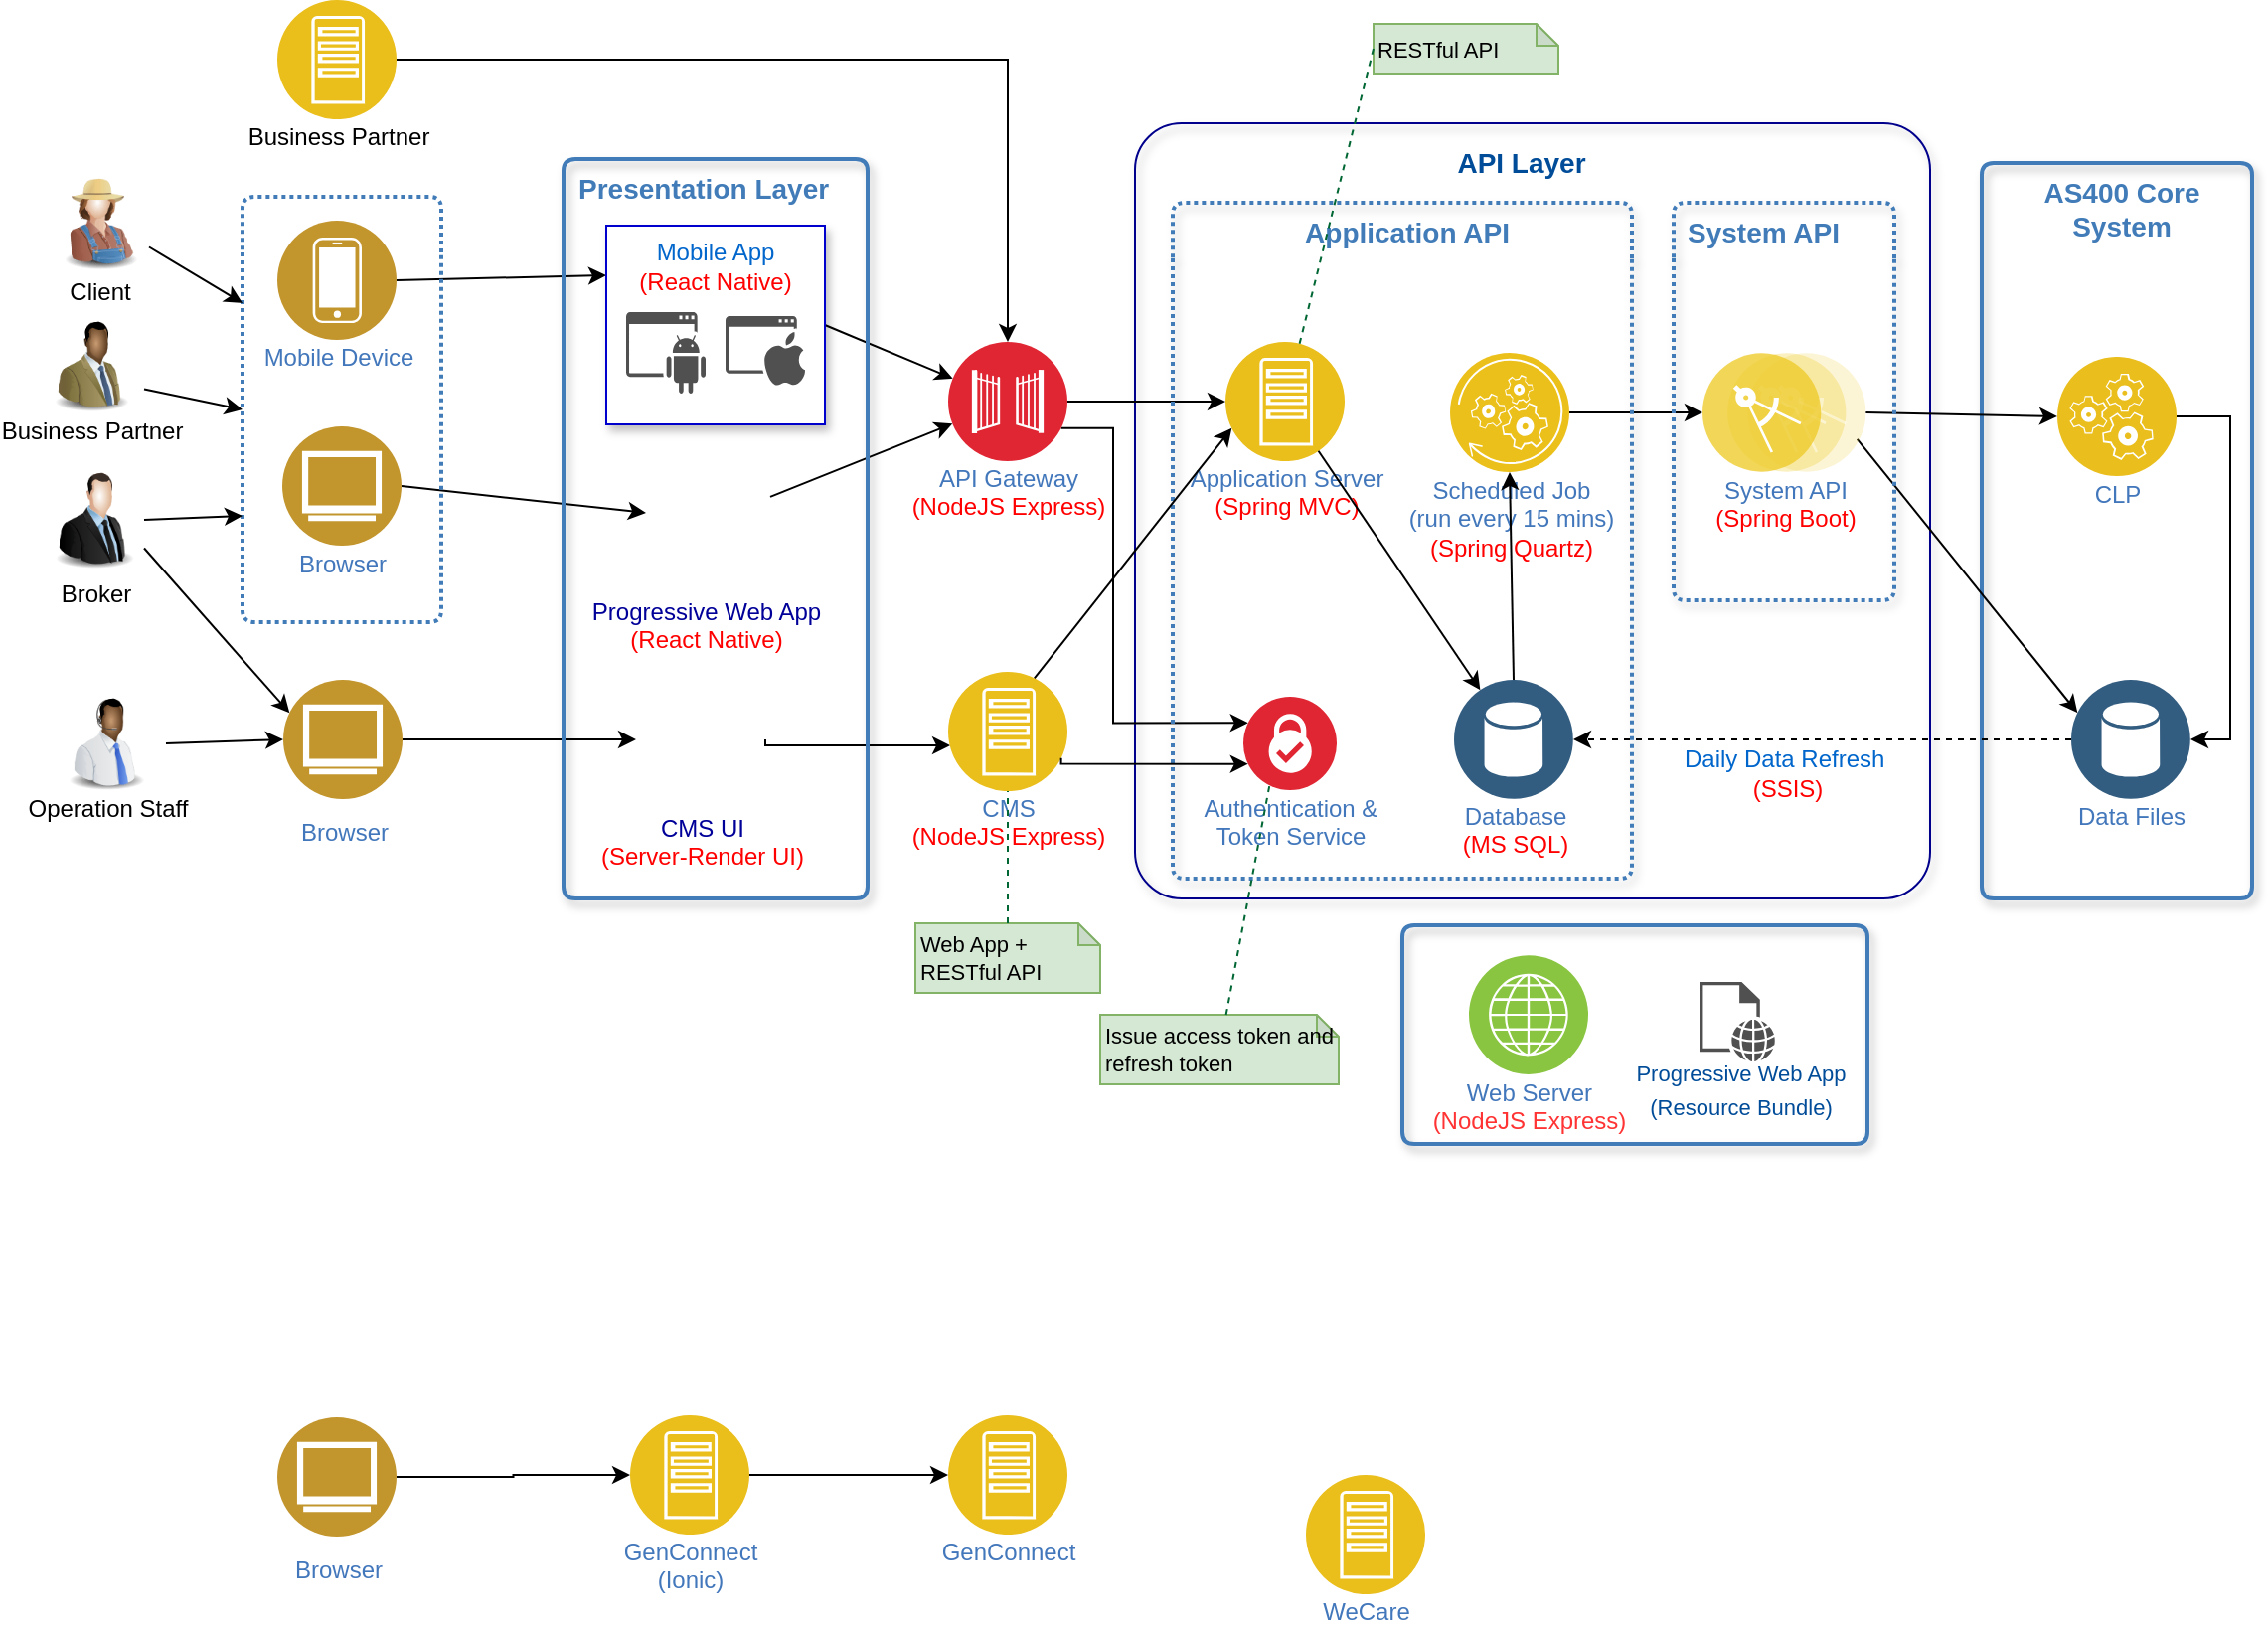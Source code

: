 <mxfile version="10.7.9" type="github"><diagram id="0d7cefc2-ccd6-e077-73ed-a8e48b0cddf6" name="Logical Component"><mxGraphModel dx="1024" dy="529" grid="1" gridSize="10" guides="1" tooltips="1" connect="1" arrows="1" fold="1" page="1" pageScale="1" pageWidth="1169" pageHeight="827" background="#ffffff" math="0" shadow="0"><root><mxCell id="0"/><mxCell id="1" parent="0"/><mxCell id="E1dCl0E1DGiOF5upwAjH-14" value="" style="rounded=1;whiteSpace=wrap;html=1;fontSize=12;fontColor=#FF0000;align=center;arcSize=6;strokeColor=#00008C;fillColor=none;strokeWidth=1;shadow=1;" parent="1" vertex="1"><mxGeometry x="591" y="340" width="400" height="390" as="geometry"/></mxCell><mxCell id="4GbB-QhCthzTYc2dFv-4-129" style="rounded=0;orthogonalLoop=1;jettySize=auto;html=1;entryX=0;entryY=0.5;entryDx=0;entryDy=0;" parent="1" source="4GbB-QhCthzTYc2dFv-4-114" target="E1dCl0E1DGiOF5upwAjH-5" edge="1"><mxGeometry relative="1" as="geometry"><mxPoint x="330" y="650" as="targetPoint"/></mxGeometry></mxCell><mxCell id="4GbB-QhCthzTYc2dFv-4-114" value="Browser" style="aspect=fixed;perimeter=ellipsePerimeter;html=1;align=center;shadow=0;dashed=0;fontColor=#4277BB;labelBackgroundColor=#ffffff;fontSize=12;spacingTop=3;image;image=img/lib/ibm/users/browser.svg;" parent="1" vertex="1"><mxGeometry x="162.5" y="620" width="60" height="60" as="geometry"/></mxCell><mxCell id="lwzBbYCc9BVBmNmkYFG7-3" style="edgeStyle=orthogonalEdgeStyle;rounded=0;orthogonalLoop=1;jettySize=auto;html=1;exitX=1;exitY=0.75;exitDx=0;exitDy=0;entryX=0;entryY=0.25;entryDx=0;entryDy=0;strokeColor=#000000;fontSize=11;fontColor=#000000;" edge="1" parent="1" source="4GbB-QhCthzTYc2dFv-4-112" target="lwzBbYCc9BVBmNmkYFG7-2"><mxGeometry relative="1" as="geometry"><Array as="points"><mxPoint x="580" y="493"/><mxPoint x="580" y="642"/></Array></mxGeometry></mxCell><mxCell id="4GbB-QhCthzTYc2dFv-4-112" value="API Gateway&lt;br&gt;&lt;font color=&quot;#ff0000&quot;&gt;(NodeJS Express)&lt;/font&gt;&lt;br&gt;" style="aspect=fixed;perimeter=ellipsePerimeter;html=1;align=center;shadow=0;dashed=0;fontColor=#4277BB;labelBackgroundColor=#ffffff;fontSize=12;spacingTop=-5;image;image=img/lib/ibm/security/gateway.svg;" parent="1" vertex="1"><mxGeometry x="497" y="450" width="60" height="60" as="geometry"/></mxCell><mxCell id="4GbB-QhCthzTYc2dFv-4-117" value="Broker" style="image;html=1;labelBackgroundColor=#ffffff;image=img/lib/clip_art/people/Suit_Man_128x128.png;spacingTop=-5;" parent="1" vertex="1"><mxGeometry x="42.5" y="511" width="50" height="57" as="geometry"/></mxCell><mxCell id="4GbB-QhCthzTYc2dFv-4-118" value="Client" style="image;html=1;labelBackgroundColor=#ffffff;image=img/lib/clip_art/people/Farmer_Woman_128x128.png;spacingTop=-5;" parent="1" vertex="1"><mxGeometry x="45" y="362.5" width="50" height="53" as="geometry"/></mxCell><mxCell id="4GbB-QhCthzTYc2dFv-4-119" value="Business Partner" style="image;html=1;labelBackgroundColor=#ffffff;image=img/lib/clip_art/people/Suit_Man_Green_Black_128x128.png;spacingTop=-5;" parent="1" vertex="1"><mxGeometry x="39.5" y="438.5" width="53" height="47" as="geometry"/></mxCell><mxCell id="4GbB-QhCthzTYc2dFv-4-124" value="Operation Staff" style="image;html=1;labelBackgroundColor=#ffffff;image=img/lib/clip_art/people/Telesales_Man_Black_128x128.png;spacingTop=-5;" parent="1" vertex="1"><mxGeometry x="43.5" y="628" width="60" height="48" as="geometry"/></mxCell><mxCell id="4GbB-QhCthzTYc2dFv-4-125" value="&lt;font style=&quot;font-size: 12px&quot;&gt;&lt;font color=&quot;#000000&quot;&gt;Business Partner&lt;/font&gt;&lt;br&gt;&lt;/font&gt;" style="aspect=fixed;perimeter=ellipsePerimeter;html=1;align=center;shadow=0;dashed=0;fontColor=#4277BB;labelBackgroundColor=#ffffff;fontSize=12;spacingTop=-5;image;image=img/lib/ibm/applications/app_server.svg;" parent="1" vertex="1"><mxGeometry x="159.5" y="278" width="60" height="60" as="geometry"/></mxCell><mxCell id="nWrMechiqga3jIF16hS0-108" style="rounded=0;orthogonalLoop=1;jettySize=auto;html=1;exitX=1;exitY=0.5;exitDx=0;exitDy=0;entryX=0;entryY=0.25;entryDx=0;entryDy=0;" parent="1" source="4GbB-QhCthzTYc2dFv-4-113" target="nWrMechiqga3jIF16hS0-164" edge="1"><mxGeometry relative="1" as="geometry"><mxPoint x="218.26" y="589.933" as="sourcePoint"/><mxPoint x="307" y="387.571" as="targetPoint"/></mxGeometry></mxCell><mxCell id="nWrMechiqga3jIF16hS0-109" style="rounded=0;orthogonalLoop=1;jettySize=auto;html=1;entryX=0;entryY=0.5;entryDx=0;entryDy=0;exitX=1;exitY=0.5;exitDx=0;exitDy=0;" parent="1" source="4GbB-QhCthzTYc2dFv-4-128" edge="1"><mxGeometry relative="1" as="geometry"><mxPoint x="220" y="359" as="sourcePoint"/><mxPoint x="345" y="536" as="targetPoint"/></mxGeometry></mxCell><mxCell id="nWrMechiqga3jIF16hS0-110" style="rounded=0;orthogonalLoop=1;jettySize=auto;html=1;exitX=1;exitY=0.5;exitDx=0;exitDy=0;" parent="1" source="nWrMechiqga3jIF16hS0-164" target="4GbB-QhCthzTYc2dFv-4-112" edge="1"><mxGeometry relative="1" as="geometry"><mxPoint x="388.5" y="352" as="sourcePoint"/><mxPoint x="341.5" y="459" as="targetPoint"/></mxGeometry></mxCell><mxCell id="nWrMechiqga3jIF16hS0-116" style="rounded=0;orthogonalLoop=1;jettySize=auto;html=1;" parent="1" source="E1dCl0E1DGiOF5upwAjH-2" target="4GbB-QhCthzTYc2dFv-4-112" edge="1"><mxGeometry relative="1" as="geometry"><mxPoint x="402" y="549" as="sourcePoint"/><mxPoint x="570" y="510" as="targetPoint"/></mxGeometry></mxCell><mxCell id="nWrMechiqga3jIF16hS0-117" style="rounded=0;orthogonalLoop=1;jettySize=auto;html=1;exitX=1;exitY=0.5;exitDx=0;exitDy=0;edgeStyle=orthogonalEdgeStyle;entryX=0.017;entryY=0.617;entryDx=0;entryDy=0;entryPerimeter=0;" parent="1" source="E1dCl0E1DGiOF5upwAjH-5" target="l4-zP6FtDpdFfRP-nHgQ-1" edge="1"><mxGeometry relative="1" as="geometry"><mxPoint x="407" y="637" as="sourcePoint"/><mxPoint x="512.5" y="476" as="targetPoint"/><Array as="points"><mxPoint x="405" y="653"/></Array></mxGeometry></mxCell><mxCell id="nWrMechiqga3jIF16hS0-118" style="rounded=0;orthogonalLoop=1;jettySize=auto;html=1;entryX=0;entryY=0.5;entryDx=0;entryDy=0;exitX=1;exitY=0.5;exitDx=0;exitDy=0;" parent="1" source="4GbB-QhCthzTYc2dFv-4-112" target="4GbB-QhCthzTYc2dFv-4-127" edge="1"><mxGeometry relative="1" as="geometry"><mxPoint x="398.5" y="446" as="sourcePoint"/><mxPoint x="512.5" y="442" as="targetPoint"/></mxGeometry></mxCell><mxCell id="nWrMechiqga3jIF16hS0-124" value="" style="group" parent="1" vertex="1" connectable="0"><mxGeometry x="306.5" y="350" width="150" height="380" as="geometry"/></mxCell><mxCell id="nWrMechiqga3jIF16hS0-113" value="" style="group;shadow=1;" parent="nWrMechiqga3jIF16hS0-124" vertex="1" connectable="0"><mxGeometry width="150" height="380" as="geometry"/></mxCell><mxCell id="nWrMechiqga3jIF16hS0-162" value="&lt;b&gt;&lt;font style=&quot;font-size: 14px&quot;&gt;Presentation Layer&lt;/font&gt;&lt;/b&gt;" style="swimlane;fontStyle=0;horizontal=1;collapsible=0;startSize=28;swimlaneLine=0;swimlaneFillColor=none;fillColor=none;rounded=1;whiteSpace=wrap;html=1;absoluteArcSize=1;arcSize=12;strokeColor=#417CB9;fontColor=#417CB9;verticalAlign=top;align=left;spacingLeft=5;dashed=0;strokeWidth=2;shadow=1;dashPattern=1 1;" parent="nWrMechiqga3jIF16hS0-113" vertex="1"><mxGeometry x="-3" y="8" width="153" height="372" as="geometry"/></mxCell><mxCell id="nWrMechiqga3jIF16hS0-168" value="" style="group" parent="nWrMechiqga3jIF16hS0-162" vertex="1" connectable="0"><mxGeometry x="21.5" y="43.5" width="110" height="90" as="geometry"/></mxCell><mxCell id="nWrMechiqga3jIF16hS0-164" value="" style="rounded=0;whiteSpace=wrap;html=1;shadow=1;strokeColor=#0000CC;strokeWidth=1;" parent="nWrMechiqga3jIF16hS0-168" vertex="1"><mxGeometry y="-10" width="110" height="100" as="geometry"/></mxCell><mxCell id="nWrMechiqga3jIF16hS0-165" value="" style="pointerEvents=1;shadow=0;dashed=0;html=1;strokeColor=none;fillColor=#505050;labelPosition=center;verticalLabelPosition=bottom;verticalAlign=top;outlineConnect=0;align=center;shape=mxgraph.office.concepts.application_android;" parent="nWrMechiqga3jIF16hS0-168" vertex="1"><mxGeometry x="10" y="33.5" width="40" height="41" as="geometry"/></mxCell><mxCell id="nWrMechiqga3jIF16hS0-166" value="" style="pointerEvents=1;shadow=0;dashed=0;html=1;strokeColor=none;fillColor=#505050;labelPosition=center;verticalLabelPosition=bottom;verticalAlign=top;outlineConnect=0;align=center;shape=mxgraph.office.concepts.application_ios;" parent="nWrMechiqga3jIF16hS0-168" vertex="1"><mxGeometry x="60" y="35.5" width="40" height="35" as="geometry"/></mxCell><mxCell id="nWrMechiqga3jIF16hS0-167" value="Mobile App&lt;br&gt;&lt;font color=&quot;#ff0000&quot;&gt;(React Native)&lt;/font&gt;&lt;br&gt;" style="text;html=1;strokeColor=none;fillColor=none;align=center;verticalAlign=middle;whiteSpace=wrap;rounded=0;shadow=1;fontColor=#0066CC;" parent="nWrMechiqga3jIF16hS0-168" vertex="1"><mxGeometry x="15" width="80" height="20" as="geometry"/></mxCell><mxCell id="E1dCl0E1DGiOF5upwAjH-5" value="&lt;div style=&quot;text-align: center ; font-size: 12px&quot;&gt;&lt;span&gt;&lt;font style=&quot;font-size: 12px&quot; color=&quot;#000099&quot;&gt;CMS UI&lt;/font&gt;&lt;/span&gt;&lt;/div&gt;&lt;font color=&quot;#ff0000&quot; style=&quot;font-size: 12px&quot;&gt;&lt;div style=&quot;text-align: center&quot;&gt;&lt;span&gt;(Server-Render UI)&lt;/span&gt;&lt;/div&gt;&lt;/font&gt;" style="shape=image;html=1;verticalAlign=top;verticalLabelPosition=bottom;labelBackgroundColor=#ffffff;imageAspect=0;aspect=fixed;image=https://cdn2.iconfinder.com/data/icons/bitsies/128/Application-128.png;fontSize=11;fontColor=#FF0000;align=center;spacing=0;spacingLeft=0;spacingRight=0;" parent="nWrMechiqga3jIF16hS0-162" vertex="1"><mxGeometry x="36.5" y="259.5" width="65" height="65" as="geometry"/></mxCell><mxCell id="E1dCl0E1DGiOF5upwAjH-2" value="&lt;div style=&quot;text-align: center ; font-size: 12px&quot;&gt;&lt;span&gt;&lt;font style=&quot;font-size: 12px&quot; color=&quot;#000099&quot;&gt;Progressive Web App&lt;/font&gt;&lt;/span&gt;&lt;/div&gt;&lt;font color=&quot;#ff0000&quot; style=&quot;font-size: 12px&quot;&gt;&lt;div style=&quot;text-align: center&quot;&gt;&lt;span&gt;(React Native)&lt;/span&gt;&lt;/div&gt;&lt;/font&gt;" style="shape=image;html=1;verticalAlign=top;verticalLabelPosition=bottom;labelBackgroundColor=#ffffff;imageAspect=0;aspect=fixed;image=https://cdn2.iconfinder.com/data/icons/bitsies/128/Application-128.png;fontSize=11;fontColor=#FF0000;align=center;spacing=0;spacingLeft=0;spacingRight=0;" parent="nWrMechiqga3jIF16hS0-162" vertex="1"><mxGeometry x="39" y="150.5" width="65" height="65" as="geometry"/></mxCell><mxCell id="nWrMechiqga3jIF16hS0-133" value="&lt;b&gt;&lt;font style=&quot;font-size: 14px&quot;&gt;AS400 Core System&lt;/font&gt;&lt;/b&gt;" style="swimlane;fontStyle=0;horizontal=1;collapsible=0;startSize=28;swimlaneLine=0;swimlaneFillColor=none;fillColor=none;rounded=1;whiteSpace=wrap;html=1;absoluteArcSize=1;arcSize=12;strokeColor=#417CB9;fontColor=#417CB9;verticalAlign=top;align=center;spacingLeft=5;dashed=0;strokeWidth=2;shadow=1;" parent="1" vertex="1"><mxGeometry x="1017" y="360" width="136" height="370" as="geometry"/></mxCell><mxCell id="nWrMechiqga3jIF16hS0-131" value="Data Files" style="aspect=fixed;perimeter=ellipsePerimeter;html=1;align=center;shadow=0;dashed=0;fontColor=#4277BB;labelBackgroundColor=#ffffff;fontSize=12;spacingTop=-5;image;image=img/lib/ibm/data/data_services.svg;strokeColor=#0000CC;strokeWidth=1;" parent="nWrMechiqga3jIF16hS0-133" vertex="1"><mxGeometry x="45" y="260" width="60" height="60" as="geometry"/></mxCell><mxCell id="nWrMechiqga3jIF16hS0-159" value="CLP" style="aspect=fixed;perimeter=ellipsePerimeter;html=1;align=center;shadow=0;dashed=0;fontColor=#4277BB;labelBackgroundColor=#ffffff;fontSize=12;spacingTop=-5;image;image=img/lib/ibm/applications/runtime_services.svg;dashPattern=1 1;strokeColor=#0000CC;strokeWidth=3;" parent="nWrMechiqga3jIF16hS0-133" vertex="1"><mxGeometry x="38" y="97.5" width="60" height="60" as="geometry"/></mxCell><mxCell id="nWrMechiqga3jIF16hS0-170" style="rounded=0;orthogonalLoop=1;jettySize=auto;html=1;entryX=1;entryY=0.5;entryDx=0;entryDy=0;exitX=1;exitY=0.5;exitDx=0;exitDy=0;edgeStyle=orthogonalEdgeStyle;" parent="nWrMechiqga3jIF16hS0-133" source="nWrMechiqga3jIF16hS0-159" target="nWrMechiqga3jIF16hS0-131" edge="1"><mxGeometry relative="1" as="geometry"><mxPoint x="-29.857" y="123.286" as="sourcePoint"/><mxPoint x="54.429" y="100.429" as="targetPoint"/></mxGeometry></mxCell><mxCell id="nWrMechiqga3jIF16hS0-137" style="rounded=0;orthogonalLoop=1;jettySize=auto;html=1;exitX=1;exitY=0.5;exitDx=0;exitDy=0;entryX=0;entryY=0.5;entryDx=0;entryDy=0;" parent="1" source="nWrMechiqga3jIF16hS0-128" target="nWrMechiqga3jIF16hS0-158" edge="1"><mxGeometry relative="1" as="geometry"><mxPoint x="728.5" y="651" as="sourcePoint"/><mxPoint x="881" y="562" as="targetPoint"/></mxGeometry></mxCell><mxCell id="nWrMechiqga3jIF16hS0-138" style="rounded=0;orthogonalLoop=1;jettySize=auto;html=1;entryX=0;entryY=0.25;entryDx=0;entryDy=0;exitX=1;exitY=0.75;exitDx=0;exitDy=0;" parent="1" source="nWrMechiqga3jIF16hS0-158" target="nWrMechiqga3jIF16hS0-131" edge="1"><mxGeometry relative="1" as="geometry"><mxPoint x="968.5" y="522" as="sourcePoint"/><mxPoint x="918.5" y="514" as="targetPoint"/></mxGeometry></mxCell><mxCell id="nWrMechiqga3jIF16hS0-139" style="rounded=0;orthogonalLoop=1;jettySize=auto;html=1;entryX=0;entryY=0.5;entryDx=0;entryDy=0;exitX=1;exitY=0.5;exitDx=0;exitDy=0;" parent="1" source="nWrMechiqga3jIF16hS0-158" target="nWrMechiqga3jIF16hS0-159" edge="1"><mxGeometry relative="1" as="geometry"><mxPoint x="973.521" y="590.552" as="sourcePoint"/><mxPoint x="1054.143" y="534.714" as="targetPoint"/></mxGeometry></mxCell><mxCell id="nWrMechiqga3jIF16hS0-140" value="&lt;b&gt;&lt;font style=&quot;font-size: 14px&quot;&gt;Application API&lt;/font&gt;&lt;/b&gt;" style="swimlane;fontStyle=0;horizontal=1;collapsible=0;startSize=28;swimlaneLine=0;swimlaneFillColor=none;fillColor=none;rounded=1;whiteSpace=wrap;html=1;absoluteArcSize=1;arcSize=12;strokeColor=#417CB9;fontColor=#417CB9;verticalAlign=top;align=center;spacingLeft=5;dashed=1;strokeWidth=2;shadow=1;dashPattern=1 1;" parent="1" vertex="1"><mxGeometry x="610" y="380" width="231" height="340" as="geometry"/></mxCell><mxCell id="4GbB-QhCthzTYc2dFv-4-127" value="&lt;font style=&quot;font-size: 12px&quot;&gt;Application Server&lt;br&gt;&lt;font color=&quot;#ff0000&quot;&gt;(Spring MVC)&lt;/font&gt;&lt;br&gt;&lt;/font&gt;" style="aspect=fixed;perimeter=ellipsePerimeter;html=1;align=center;shadow=0;dashed=0;fontColor=#4277BB;labelBackgroundColor=#ffffff;fontSize=12;spacingTop=-5;image;image=img/lib/ibm/applications/app_server.svg;" parent="nWrMechiqga3jIF16hS0-140" vertex="1"><mxGeometry x="26.5" y="70" width="60" height="60" as="geometry"/></mxCell><mxCell id="nWrMechiqga3jIF16hS0-119" value="Database&lt;br&gt;&lt;font color=&quot;#ff0000&quot;&gt;(MS SQL)&lt;/font&gt;&lt;br&gt;" style="aspect=fixed;perimeter=ellipsePerimeter;html=1;align=center;shadow=0;dashed=0;fontColor=#4277BB;labelBackgroundColor=#ffffff;fontSize=12;spacingTop=-5;image;image=img/lib/ibm/data/data_services.svg;strokeColor=#0000CC;strokeWidth=1;" parent="nWrMechiqga3jIF16hS0-140" vertex="1"><mxGeometry x="141.5" y="240" width="60" height="60" as="geometry"/></mxCell><mxCell id="nWrMechiqga3jIF16hS0-123" style="rounded=0;orthogonalLoop=1;jettySize=auto;html=1;" parent="nWrMechiqga3jIF16hS0-140" source="4GbB-QhCthzTYc2dFv-4-127" target="nWrMechiqga3jIF16hS0-119" edge="1"><mxGeometry relative="1" as="geometry"><mxPoint x="-267.5" y="499" as="sourcePoint"/><mxPoint x="15.5" y="531" as="targetPoint"/></mxGeometry></mxCell><mxCell id="nWrMechiqga3jIF16hS0-128" value="Scheduled Job &lt;br&gt;(run every 15 mins)&lt;br&gt;&lt;font color=&quot;#ff0000&quot;&gt;(Spring Quartz)&lt;/font&gt;&lt;br&gt;" style="aspect=fixed;perimeter=ellipsePerimeter;html=1;align=center;shadow=0;dashed=0;fontColor=#4277BB;labelBackgroundColor=#ffffff;fontSize=12;spacingTop=-5;image;image=img/lib/ibm/applications/api_polyglot_runtimes.svg;strokeColor=#0000CC;strokeWidth=1;" parent="nWrMechiqga3jIF16hS0-140" vertex="1"><mxGeometry x="139.5" y="75.5" width="60" height="60" as="geometry"/></mxCell><mxCell id="nWrMechiqga3jIF16hS0-136" style="rounded=0;orthogonalLoop=1;jettySize=auto;html=1;entryX=0.5;entryY=1;entryDx=0;entryDy=0;exitX=0.5;exitY=0;exitDx=0;exitDy=0;elbow=vertical;" parent="nWrMechiqga3jIF16hS0-140" source="nWrMechiqga3jIF16hS0-119" target="nWrMechiqga3jIF16hS0-128" edge="1"><mxGeometry relative="1" as="geometry"><mxPoint x="35.5" y="406.5" as="sourcePoint"/><mxPoint x="35.5" y="501" as="targetPoint"/></mxGeometry></mxCell><mxCell id="lwzBbYCc9BVBmNmkYFG7-2" value="Authentication &amp;amp; &lt;br&gt;Token Service" style="aspect=fixed;perimeter=ellipsePerimeter;html=1;align=center;shadow=0;dashed=0;fontColor=#4277BB;labelBackgroundColor=#ffffff;fontSize=12;spacingTop=-5;image;image=img/lib/ibm/security/security_services.svg;strokeColor=#00008C;strokeWidth=1;fillColor=none;" vertex="1" parent="nWrMechiqga3jIF16hS0-140"><mxGeometry x="35.5" y="248.5" width="47" height="47" as="geometry"/></mxCell><mxCell id="nWrMechiqga3jIF16hS0-141" style="rounded=0;orthogonalLoop=1;jettySize=auto;html=1;exitX=1;exitY=0.5;exitDx=0;exitDy=0;entryX=0.5;entryY=0;entryDx=0;entryDy=0;edgeStyle=orthogonalEdgeStyle;" parent="1" source="4GbB-QhCthzTYc2dFv-4-125" target="4GbB-QhCthzTYc2dFv-4-112" edge="1"><mxGeometry relative="1" as="geometry"><mxPoint x="219.857" y="359" as="sourcePoint"/><mxPoint x="321.286" y="350.429" as="targetPoint"/></mxGeometry></mxCell><mxCell id="nWrMechiqga3jIF16hS0-142" style="rounded=0;orthogonalLoop=1;jettySize=auto;html=1;entryX=0;entryY=0.25;entryDx=0;entryDy=0;exitX=1;exitY=0.75;exitDx=0;exitDy=0;" parent="1" source="4GbB-QhCthzTYc2dFv-4-117" target="4GbB-QhCthzTYc2dFv-4-114" edge="1"><mxGeometry relative="1" as="geometry"><mxPoint x="222.494" y="636.1" as="sourcePoint"/><mxPoint x="336.643" y="638.786" as="targetPoint"/></mxGeometry></mxCell><mxCell id="nWrMechiqga3jIF16hS0-143" style="rounded=0;orthogonalLoop=1;jettySize=auto;html=1;entryX=0;entryY=0.5;entryDx=0;entryDy=0;exitX=1;exitY=0.5;exitDx=0;exitDy=0;" parent="1" source="4GbB-QhCthzTYc2dFv-4-124" target="4GbB-QhCthzTYc2dFv-4-114" edge="1"><mxGeometry relative="1" as="geometry"><mxPoint x="113.357" y="594.143" as="sourcePoint"/><mxPoint x="180.5" y="631.286" as="targetPoint"/></mxGeometry></mxCell><mxCell id="nWrMechiqga3jIF16hS0-144" value="" style="swimlane;fontStyle=0;horizontal=1;collapsible=0;startSize=28;swimlaneLine=0;swimlaneFillColor=none;fillColor=none;rounded=1;whiteSpace=wrap;html=1;absoluteArcSize=1;arcSize=12;strokeColor=#417CB9;fontColor=#417CB9;verticalAlign=top;align=left;spacingLeft=5;dashed=1;strokeWidth=2;shadow=0;dashPattern=1 1;" parent="1" vertex="1"><mxGeometry x="142" y="377" width="100" height="214" as="geometry"/></mxCell><mxCell id="4GbB-QhCthzTYc2dFv-4-113" value="Mobile Device" style="aspect=fixed;perimeter=ellipsePerimeter;html=1;align=center;shadow=0;dashed=0;fontColor=#4277BB;labelBackgroundColor=#ffffff;fontSize=12;spacingTop=-5;image;image=img/lib/ibm/users/device.svg;" parent="nWrMechiqga3jIF16hS0-144" vertex="1"><mxGeometry x="17.5" y="12" width="60" height="60" as="geometry"/></mxCell><mxCell id="4GbB-QhCthzTYc2dFv-4-128" value="Browser" style="aspect=fixed;perimeter=ellipsePerimeter;html=1;align=center;shadow=0;dashed=0;fontColor=#4277BB;labelBackgroundColor=#ffffff;fontSize=12;spacingTop=-5;image;image=img/lib/ibm/users/browser.svg;" parent="nWrMechiqga3jIF16hS0-144" vertex="1"><mxGeometry x="20" y="115.5" width="60" height="60" as="geometry"/></mxCell><mxCell id="nWrMechiqga3jIF16hS0-145" style="rounded=0;orthogonalLoop=1;jettySize=auto;html=1;entryX=0;entryY=0.75;entryDx=0;entryDy=0;exitX=1;exitY=0.5;exitDx=0;exitDy=0;" parent="1" source="4GbB-QhCthzTYc2dFv-4-117" target="nWrMechiqga3jIF16hS0-144" edge="1"><mxGeometry relative="1" as="geometry"><mxPoint x="102.357" y="568.786" as="sourcePoint"/><mxPoint x="165.214" y="625.929" as="targetPoint"/></mxGeometry></mxCell><mxCell id="nWrMechiqga3jIF16hS0-148" style="rounded=0;orthogonalLoop=1;jettySize=auto;html=1;entryX=0;entryY=0.5;entryDx=0;entryDy=0;exitX=1;exitY=0.75;exitDx=0;exitDy=0;" parent="1" source="4GbB-QhCthzTYc2dFv-4-119" target="nWrMechiqga3jIF16hS0-144" edge="1"><mxGeometry relative="1" as="geometry"><mxPoint x="96.5" y="469.571" as="sourcePoint"/><mxPoint x="151.857" y="517.929" as="targetPoint"/></mxGeometry></mxCell><mxCell id="nWrMechiqga3jIF16hS0-149" style="rounded=0;orthogonalLoop=1;jettySize=auto;html=1;entryX=0;entryY=0.25;entryDx=0;entryDy=0;exitX=1;exitY=0.75;exitDx=0;exitDy=0;" parent="1" source="4GbB-QhCthzTYc2dFv-4-118" target="nWrMechiqga3jIF16hS0-144" edge="1"><mxGeometry relative="1" as="geometry"><mxPoint x="112.357" y="481.643" as="sourcePoint"/><mxPoint x="152.357" y="455.929" as="targetPoint"/></mxGeometry></mxCell><mxCell id="nWrMechiqga3jIF16hS0-157" value="&lt;b&gt;&lt;font style=&quot;font-size: 14px&quot;&gt;System API&lt;/font&gt;&lt;/b&gt;" style="swimlane;fontStyle=0;horizontal=1;collapsible=0;startSize=28;swimlaneLine=0;swimlaneFillColor=none;fillColor=none;rounded=1;whiteSpace=wrap;html=1;absoluteArcSize=1;arcSize=12;strokeColor=#417CB9;fontColor=#417CB9;verticalAlign=top;align=left;spacingLeft=5;dashed=1;strokeWidth=2;shadow=1;dashPattern=1 1;" parent="1" vertex="1"><mxGeometry x="862" y="380" width="111" height="200" as="geometry"/></mxCell><mxCell id="nWrMechiqga3jIF16hS0-158" value="System API&lt;br&gt;&lt;font color=&quot;#ff0000&quot;&gt;(Spring Boot)&lt;/font&gt;&lt;br&gt;" style="aspect=fixed;perimeter=ellipsePerimeter;html=1;align=center;shadow=0;dashed=0;fontColor=#4277BB;labelBackgroundColor=#ffffff;fontSize=12;spacingTop=-5;image;image=img/lib/ibm/applications/microservice.svg;dashPattern=1 1;strokeColor=#0000CC;strokeWidth=3;" parent="nWrMechiqga3jIF16hS0-157" vertex="1"><mxGeometry x="14.5" y="75.5" width="82.2" height="60" as="geometry"/></mxCell><mxCell id="Tvl0ci3biEWggJIc8A09-1" style="edgeStyle=orthogonalEdgeStyle;rounded=0;orthogonalLoop=1;jettySize=auto;html=1;fontSize=13;fontColor=#0066CC;dashed=1;exitX=0;exitY=0.5;exitDx=0;exitDy=0;" parent="1" source="nWrMechiqga3jIF16hS0-131" target="nWrMechiqga3jIF16hS0-119" edge="1"><mxGeometry relative="1" as="geometry"><mxPoint x="1039" y="609" as="sourcePoint"/><Array as="points"/></mxGeometry></mxCell><mxCell id="Tvl0ci3biEWggJIc8A09-2" value="Daily Data Refresh&amp;nbsp;&lt;font color=&quot;#ff0000&quot; style=&quot;font-size: 12px;&quot;&gt;&lt;br style=&quot;font-size: 12px;&quot;&gt;(SSIS)&lt;/font&gt;&lt;br style=&quot;font-size: 12px;&quot;&gt;" style="text;html=1;resizable=0;points=[];align=center;verticalAlign=middle;labelBackgroundColor=#ffffff;fontSize=12;fontColor=#0066CC;" parent="Tvl0ci3biEWggJIc8A09-1" vertex="1" connectable="0"><mxGeometry x="0.141" y="3" relative="1" as="geometry"><mxPoint y="14" as="offset"/></mxGeometry></mxCell><mxCell id="l4-zP6FtDpdFfRP-nHgQ-1" value="&lt;font style=&quot;font-size: 12px&quot;&gt;CMS&lt;br&gt;&lt;font color=&quot;#ff0000&quot;&gt;(NodeJS Express)&lt;/font&gt;&lt;br&gt;&lt;/font&gt;" style="aspect=fixed;perimeter=ellipsePerimeter;html=1;align=center;shadow=0;dashed=0;fontColor=#4277BB;labelBackgroundColor=#ffffff;fontSize=12;spacingTop=-5;image;image=img/lib/ibm/applications/app_server.svg;" parent="1" vertex="1"><mxGeometry x="497" y="616" width="60" height="60" as="geometry"/></mxCell><mxCell id="l4-zP6FtDpdFfRP-nHgQ-6" style="rounded=0;orthogonalLoop=1;jettySize=auto;html=1;exitX=0.75;exitY=0;exitDx=0;exitDy=0;entryX=0;entryY=0.75;entryDx=0;entryDy=0;" parent="1" source="l4-zP6FtDpdFfRP-nHgQ-1" target="4GbB-QhCthzTYc2dFv-4-127" edge="1"><mxGeometry relative="1" as="geometry"><mxPoint x="417.276" y="646.517" as="sourcePoint"/><mxPoint x="520.034" y="560.31" as="targetPoint"/></mxGeometry></mxCell><mxCell id="KKzXoo0HmkIFTWmM2mrH-1" value="&lt;font style=&quot;font-size: 12px&quot;&gt;WeCare&lt;br&gt;&lt;/font&gt;" style="aspect=fixed;perimeter=ellipsePerimeter;html=1;align=center;shadow=0;dashed=0;fontColor=#4277BB;labelBackgroundColor=#ffffff;fontSize=12;spacingTop=-5;image;image=img/lib/ibm/applications/app_server.svg;" parent="1" vertex="1"><mxGeometry x="677" y="1020" width="60" height="60" as="geometry"/></mxCell><mxCell id="g2Emp5nwOPe-rqa-1AFa-3" value="&lt;font style=&quot;font-size: 12px&quot;&gt;GenConnect&lt;br&gt;&lt;/font&gt;" style="aspect=fixed;perimeter=ellipsePerimeter;html=1;align=center;shadow=0;dashed=0;fontColor=#4277BB;labelBackgroundColor=#ffffff;fontSize=12;spacingTop=-5;image;image=img/lib/ibm/applications/app_server.svg;" parent="1" vertex="1"><mxGeometry x="497" y="990" width="60" height="60" as="geometry"/></mxCell><mxCell id="g2Emp5nwOPe-rqa-1AFa-7" style="edgeStyle=orthogonalEdgeStyle;rounded=0;orthogonalLoop=1;jettySize=auto;html=1;fontSize=11;fontColor=#FF0000;" parent="1" source="g2Emp5nwOPe-rqa-1AFa-4" target="g2Emp5nwOPe-rqa-1AFa-3" edge="1"><mxGeometry relative="1" as="geometry"/></mxCell><mxCell id="g2Emp5nwOPe-rqa-1AFa-4" value="&lt;font style=&quot;font-size: 12px&quot;&gt;GenConnect&lt;br&gt;(Ionic)&lt;br&gt;&lt;/font&gt;" style="aspect=fixed;perimeter=ellipsePerimeter;html=1;align=center;shadow=0;dashed=0;fontColor=#4277BB;labelBackgroundColor=#ffffff;fontSize=12;spacingTop=-5;image;image=img/lib/ibm/applications/app_server.svg;" parent="1" vertex="1"><mxGeometry x="337" y="990" width="60" height="60" as="geometry"/></mxCell><mxCell id="g2Emp5nwOPe-rqa-1AFa-6" style="edgeStyle=orthogonalEdgeStyle;rounded=0;orthogonalLoop=1;jettySize=auto;html=1;fontSize=11;fontColor=#FF0000;" parent="1" source="g2Emp5nwOPe-rqa-1AFa-5" target="g2Emp5nwOPe-rqa-1AFa-4" edge="1"><mxGeometry relative="1" as="geometry"/></mxCell><mxCell id="g2Emp5nwOPe-rqa-1AFa-5" value="Browser" style="aspect=fixed;perimeter=ellipsePerimeter;html=1;align=center;shadow=0;dashed=0;fontColor=#4277BB;labelBackgroundColor=#ffffff;fontSize=12;spacingTop=3;image;image=img/lib/ibm/users/browser.svg;" parent="1" vertex="1"><mxGeometry x="159.5" y="991" width="60" height="60" as="geometry"/></mxCell><mxCell id="E1dCl0E1DGiOF5upwAjH-15" value="API Layer" style="text;html=1;strokeColor=none;fillColor=none;align=center;verticalAlign=middle;whiteSpace=wrap;rounded=0;shadow=1;dashed=1;dashPattern=1 1;fontSize=14;fontColor=#004C99;fontStyle=1" parent="1" vertex="1"><mxGeometry x="738" y="350" width="95" height="20" as="geometry"/></mxCell><mxCell id="O1Jyq8TvanWMxPkjc32Z-1" value="Web App + RESTful API" style="shape=note;whiteSpace=wrap;html=1;backgroundOutline=1;darkOpacity=0.05;size=11;fillColor=#d5e8d4;strokeColor=#82b366;fontSize=11;align=left;" parent="1" vertex="1"><mxGeometry x="480.5" y="742.5" width="93" height="35" as="geometry"/></mxCell><mxCell id="O1Jyq8TvanWMxPkjc32Z-2" value="" style="endArrow=none;dashed=1;html=1;fontSize=11;strokeColor=#006633;" parent="1" source="O1Jyq8TvanWMxPkjc32Z-1" target="l4-zP6FtDpdFfRP-nHgQ-1" edge="1"><mxGeometry width="50" height="50" relative="1" as="geometry"><mxPoint x="972" y="727" as="sourcePoint"/><mxPoint x="636.5" y="748.333" as="targetPoint"/></mxGeometry></mxCell><mxCell id="O1Jyq8TvanWMxPkjc32Z-4" value="RESTful API" style="shape=note;whiteSpace=wrap;html=1;backgroundOutline=1;darkOpacity=0.05;size=11;fillColor=#d5e8d4;strokeColor=#82b366;fontSize=11;align=left;" parent="1" vertex="1"><mxGeometry x="711" y="290" width="93" height="25" as="geometry"/></mxCell><mxCell id="O1Jyq8TvanWMxPkjc32Z-5" value="" style="endArrow=none;dashed=1;html=1;fontSize=11;strokeColor=#006633;exitX=0;exitY=0.5;exitDx=0;exitDy=0;exitPerimeter=0;" parent="1" source="O1Jyq8TvanWMxPkjc32Z-4" target="4GbB-QhCthzTYc2dFv-4-127" edge="1"><mxGeometry width="50" height="50" relative="1" as="geometry"><mxPoint x="785.372" y="765" as="sourcePoint"/><mxPoint x="698.135" y="680.783" as="targetPoint"/></mxGeometry></mxCell><mxCell id="O1Jyq8TvanWMxPkjc32Z-6" value="" style="swimlane;fontStyle=0;horizontal=1;collapsible=0;startSize=28;swimlaneLine=0;swimlaneFillColor=none;fillColor=none;rounded=1;whiteSpace=wrap;html=1;absoluteArcSize=1;arcSize=12;strokeColor=#417CB9;fontColor=#417CB9;verticalAlign=top;align=center;spacingLeft=5;dashed=0;strokeWidth=2;shadow=1;" parent="1" vertex="1"><mxGeometry x="725.5" y="743.5" width="234" height="110" as="geometry"/></mxCell><mxCell id="O1Jyq8TvanWMxPkjc32Z-12" value="Web Server&lt;font color=&quot;#ff3333&quot;&gt;&lt;br&gt;(NodeJS Express)&lt;/font&gt;&lt;br&gt;" style="aspect=fixed;perimeter=ellipsePerimeter;html=1;align=center;shadow=0;dashed=0;fontColor=#4277BB;labelBackgroundColor=#ffffff;fontSize=12;spacingTop=-5;image;image=img/lib/ibm/infrastructure/channels.svg;dashPattern=1 1;strokeColor=#00008C;strokeWidth=2;fillColor=none;" parent="O1Jyq8TvanWMxPkjc32Z-6" vertex="1"><mxGeometry x="33.5" y="15" width="60" height="60" as="geometry"/></mxCell><mxCell id="O1Jyq8TvanWMxPkjc32Z-16" value="&lt;font style=&quot;font-size: 11px&quot;&gt;Progressive Web App (Resource Bundle)&lt;/font&gt;" style="text;html=1;strokeColor=none;fillColor=none;align=center;verticalAlign=middle;whiteSpace=wrap;rounded=0;shadow=1;dashed=1;dashPattern=1 1;fontSize=14;fontColor=#004C99;" parent="O1Jyq8TvanWMxPkjc32Z-6" vertex="1"><mxGeometry x="113" y="71" width="114" height="20" as="geometry"/></mxCell><mxCell id="O1Jyq8TvanWMxPkjc32Z-13" value="" style="pointerEvents=1;shadow=0;dashed=0;html=1;strokeColor=none;fillColor=#505050;labelPosition=center;verticalLabelPosition=bottom;verticalAlign=top;outlineConnect=0;align=center;shape=mxgraph.office.concepts.web_page;dashPattern=1 1;fontSize=14;fontColor=#004C99;" parent="O1Jyq8TvanWMxPkjc32Z-6" vertex="1"><mxGeometry x="149.5" y="28.5" width="38" height="40" as="geometry"/></mxCell><mxCell id="lwzBbYCc9BVBmNmkYFG7-4" style="edgeStyle=orthogonalEdgeStyle;rounded=0;orthogonalLoop=1;jettySize=auto;html=1;exitX=1;exitY=0.75;exitDx=0;exitDy=0;strokeColor=#000000;fontSize=11;fontColor=#000000;entryX=0;entryY=0.75;entryDx=0;entryDy=0;" edge="1" parent="1" source="l4-zP6FtDpdFfRP-nHgQ-1" target="lwzBbYCc9BVBmNmkYFG7-2"><mxGeometry relative="1" as="geometry"><mxPoint x="564" y="503" as="sourcePoint"/><mxPoint x="640" y="659" as="targetPoint"/><Array as="points"><mxPoint x="554" y="662"/></Array></mxGeometry></mxCell><mxCell id="Ur2JNh3dX3KzHKlyfoNz-1" value="Issue access token and refresh token" style="shape=note;whiteSpace=wrap;html=1;backgroundOutline=1;darkOpacity=0.05;size=11;fillColor=#d5e8d4;strokeColor=#82b366;fontSize=11;align=left;" vertex="1" parent="1"><mxGeometry x="573.5" y="788.5" width="120" height="35" as="geometry"/></mxCell><mxCell id="Ur2JNh3dX3KzHKlyfoNz-2" value="" style="endArrow=none;dashed=1;html=1;fontSize=11;strokeColor=#006633;entryX=0.25;entryY=1;entryDx=0;entryDy=0;" edge="1" parent="1" source="Ur2JNh3dX3KzHKlyfoNz-1" target="lwzBbYCc9BVBmNmkYFG7-2"><mxGeometry width="50" height="50" relative="1" as="geometry"><mxPoint x="537" y="752.5" as="sourcePoint"/><mxPoint x="537" y="686" as="targetPoint"/></mxGeometry></mxCell></root></mxGraphModel></diagram><diagram id="caTR2d-HVsypvyKsgdAB" name="Physical Deployment"><mxGraphModel dx="1024" dy="529" grid="1" gridSize="10" guides="1" tooltips="1" connect="1" arrows="1" fold="1" page="1" pageScale="1" pageWidth="850" pageHeight="1100" math="0" shadow="0"><root><mxCell id="bPhfngCPabmeFWoOXBAv-0"/><mxCell id="bPhfngCPabmeFWoOXBAv-1" parent="bPhfngCPabmeFWoOXBAv-0"/><mxCell id="MvKyWeR8Ld7VgegqgJM4-0" style="rounded=0;orthogonalLoop=1;jettySize=auto;html=1;entryX=0.402;entryY=0.95;entryDx=0;entryDy=0;entryPerimeter=0;fillColor=#dae8fc;strokeColor=#3333FF;fontColor=#0000CC;" parent="bPhfngCPabmeFWoOXBAv-1" source="MvKyWeR8Ld7VgegqgJM4-1" edge="1"><mxGeometry relative="1" as="geometry"><mxPoint x="381.667" y="379" as="targetPoint"/></mxGeometry></mxCell><mxCell id="cvcydoLSRyy6iX1_XqQy-3" value="&lt;font style=&quot;font-size: 10px;&quot;&gt;HTTPS&lt;/font&gt;" style="text;html=1;resizable=0;points=[];align=center;verticalAlign=middle;labelBackgroundColor=#ffffff;fontSize=10;fontColor=#0000FF;" parent="MvKyWeR8Ld7VgegqgJM4-0" vertex="1" connectable="0"><mxGeometry x="0.352" y="3" relative="1" as="geometry"><mxPoint as="offset"/></mxGeometry></mxCell><mxCell id="MvKyWeR8Ld7VgegqgJM4-1" value="Browser" style="aspect=fixed;perimeter=ellipsePerimeter;html=1;align=center;shadow=0;dashed=0;fontColor=#4277BB;labelBackgroundColor=#ffffff;fontSize=12;spacingTop=-5;image;image=img/lib/ibm/users/browser.svg;" parent="bPhfngCPabmeFWoOXBAv-1" vertex="1"><mxGeometry x="183" y="536" width="60" height="60" as="geometry"/></mxCell><mxCell id="MvKyWeR8Ld7VgegqgJM4-3" value="Broker" style="image;html=1;labelBackgroundColor=#ffffff;image=img/lib/clip_art/people/Suit_Man_128x128.png" parent="bPhfngCPabmeFWoOXBAv-1" vertex="1"><mxGeometry x="64" y="456" width="50" height="57" as="geometry"/></mxCell><mxCell id="MvKyWeR8Ld7VgegqgJM4-4" value="Client" style="image;html=1;labelBackgroundColor=#ffffff;image=img/lib/clip_art/people/Farmer_Woman_128x128.png" parent="bPhfngCPabmeFWoOXBAv-1" vertex="1"><mxGeometry x="65.5" y="289.5" width="50" height="53" as="geometry"/></mxCell><mxCell id="MvKyWeR8Ld7VgegqgJM4-5" value="Business Partner" style="image;html=1;labelBackgroundColor=#ffffff;image=img/lib/clip_art/people/Suit_Man_Green_Black_128x128.png" parent="bPhfngCPabmeFWoOXBAv-1" vertex="1"><mxGeometry x="60" y="368" width="53" height="47" as="geometry"/></mxCell><mxCell id="MvKyWeR8Ld7VgegqgJM4-6" value="Operation Staff" style="image;html=1;labelBackgroundColor=#ffffff;image=img/lib/clip_art/people/Telesales_Man_Black_128x128.png" parent="bPhfngCPabmeFWoOXBAv-1" vertex="1"><mxGeometry x="64" y="544" width="60" height="48" as="geometry"/></mxCell><mxCell id="MvKyWeR8Ld7VgegqgJM4-7" value="&lt;font style=&quot;font-size: 12px&quot;&gt;&lt;font color=&quot;#000000&quot;&gt;Business Partner&lt;/font&gt;&lt;br&gt;&lt;/font&gt;" style="aspect=fixed;perimeter=ellipsePerimeter;html=1;align=center;shadow=0;dashed=0;fontColor=#4277BB;labelBackgroundColor=#ffffff;fontSize=12;spacingTop=-5;image;image=img/lib/ibm/applications/app_server.svg;" parent="bPhfngCPabmeFWoOXBAv-1" vertex="1"><mxGeometry x="168.5" y="184" width="60" height="60" as="geometry"/></mxCell><mxCell id="MvKyWeR8Ld7VgegqgJM4-8" value="&lt;font style=&quot;font-size: 10px;&quot;&gt;HTTPS&lt;/font&gt;" style="rounded=0;orthogonalLoop=1;jettySize=auto;html=1;exitX=1;exitY=0.5;exitDx=0;exitDy=0;fontSize=10;fillColor=#d5e8d4;strokeColor=#009900;fontColor=#009900;" parent="bPhfngCPabmeFWoOXBAv-1" source="MvKyWeR8Ld7VgegqgJM4-41" edge="1"><mxGeometry relative="1" as="geometry"><mxPoint x="204.76" y="502.933" as="sourcePoint"/><mxPoint x="332.055" y="331.357" as="targetPoint"/></mxGeometry></mxCell><mxCell id="MvKyWeR8Ld7VgegqgJM4-9" value="&lt;font style=&quot;font-size: 10px;&quot;&gt;HTTPS&lt;/font&gt;" style="rounded=0;orthogonalLoop=1;jettySize=auto;html=1;entryX=0.101;entryY=0.707;entryDx=0;entryDy=0;exitX=1;exitY=0.5;exitDx=0;exitDy=0;entryPerimeter=0;fontSize=10;fillColor=#d5e8d4;strokeColor=#009900;fontColor=#009900;" parent="bPhfngCPabmeFWoOXBAv-1" source="MvKyWeR8Ld7VgegqgJM4-42" edge="1"><mxGeometry relative="1" as="geometry"><mxPoint x="206.5" y="272" as="sourcePoint"/><mxPoint x="344.167" y="352.333" as="targetPoint"/></mxGeometry></mxCell><mxCell id="MvKyWeR8Ld7VgegqgJM4-24" value="&lt;b style=&quot;font-size: 11px;&quot;&gt;&lt;font style=&quot;font-size: 11px;&quot;&gt;AS400 Core System&lt;/font&gt;&lt;/b&gt;" style="swimlane;fontStyle=0;horizontal=1;collapsible=0;startSize=28;swimlaneLine=0;swimlaneFillColor=none;fillColor=none;rounded=1;whiteSpace=wrap;html=1;absoluteArcSize=1;arcSize=12;strokeColor=#417CB9;fontColor=#417CB9;verticalAlign=top;align=left;spacingLeft=5;dashed=0;strokeWidth=2;shadow=1;fontSize=11;" parent="bPhfngCPabmeFWoOXBAv-1" vertex="1"><mxGeometry x="1323" y="292" width="144" height="249" as="geometry"/></mxCell><mxCell id="MvKyWeR8Ld7VgegqgJM4-25" value="Data Files" style="aspect=fixed;perimeter=ellipsePerimeter;html=1;align=center;shadow=0;dashed=0;fontColor=#4277BB;labelBackgroundColor=#ffffff;fontSize=12;spacingTop=-5;image;image=img/lib/ibm/data/data_services.svg;strokeColor=#0000CC;strokeWidth=1;" parent="MvKyWeR8Ld7VgegqgJM4-24" vertex="1"><mxGeometry x="38" y="165.5" width="60" height="60" as="geometry"/></mxCell><mxCell id="MvKyWeR8Ld7VgegqgJM4-26" value="CLP" style="aspect=fixed;perimeter=ellipsePerimeter;html=1;align=center;shadow=0;dashed=0;fontColor=#4277BB;labelBackgroundColor=#ffffff;fontSize=12;spacingTop=-5;image;image=img/lib/ibm/applications/runtime_services.svg;dashPattern=1 1;strokeColor=#0000CC;strokeWidth=3;" parent="MvKyWeR8Ld7VgegqgJM4-24" vertex="1"><mxGeometry x="38" y="36.5" width="60" height="60" as="geometry"/></mxCell><mxCell id="MvKyWeR8Ld7VgegqgJM4-27" style="rounded=0;orthogonalLoop=1;jettySize=auto;html=1;entryX=0.5;entryY=0;entryDx=0;entryDy=0;exitX=0.5;exitY=1;exitDx=0;exitDy=0;edgeStyle=orthogonalEdgeStyle;" parent="MvKyWeR8Ld7VgegqgJM4-24" source="MvKyWeR8Ld7VgegqgJM4-26" target="MvKyWeR8Ld7VgegqgJM4-25" edge="1"><mxGeometry relative="1" as="geometry"><mxPoint x="-36.857" y="60.786" as="sourcePoint"/><mxPoint x="47.429" y="37.929" as="targetPoint"/></mxGeometry></mxCell><mxCell id="MvKyWeR8Ld7VgegqgJM4-29" style="rounded=0;orthogonalLoop=1;jettySize=auto;html=1;entryX=0;entryY=0.5;entryDx=0;entryDy=0;exitX=1;exitY=0.75;exitDx=0;exitDy=0;" parent="bPhfngCPabmeFWoOXBAv-1" source="QnrJMFQuknZzQMTM2yCE-29" target="MvKyWeR8Ld7VgegqgJM4-25" edge="1"><mxGeometry relative="1" as="geometry"><mxPoint x="1343.588" y="360.265" as="sourcePoint"/><mxPoint x="1307" y="345" as="targetPoint"/></mxGeometry></mxCell><mxCell id="QnrJMFQuknZzQMTM2yCE-44" value="&lt;font style=&quot;font-size: 11px;&quot;&gt;JDBC&lt;/font&gt;" style="text;html=1;resizable=0;points=[];align=center;verticalAlign=middle;labelBackgroundColor=#ffffff;fontSize=11;" parent="MvKyWeR8Ld7VgegqgJM4-29" vertex="1" connectable="0"><mxGeometry x="-0.332" y="-3" relative="1" as="geometry"><mxPoint x="1" as="offset"/></mxGeometry></mxCell><mxCell id="MvKyWeR8Ld7VgegqgJM4-30" style="rounded=0;orthogonalLoop=1;jettySize=auto;html=1;entryX=0;entryY=0.5;entryDx=0;entryDy=0;exitX=1;exitY=0.25;exitDx=0;exitDy=0;edgeStyle=orthogonalEdgeStyle;fontSize=11;" parent="bPhfngCPabmeFWoOXBAv-1" source="QnrJMFQuknZzQMTM2yCE-29" target="MvKyWeR8Ld7VgegqgJM4-26" edge="1"><mxGeometry relative="1" as="geometry"><mxPoint x="1343.588" y="334.382" as="sourcePoint"/><mxPoint x="1442.643" y="305.714" as="targetPoint"/></mxGeometry></mxCell><mxCell id="QnrJMFQuknZzQMTM2yCE-45" value="&lt;font style=&quot;font-size: 11px&quot;&gt;TCP/IP&lt;/font&gt;" style="text;html=1;resizable=0;points=[];align=center;verticalAlign=middle;labelBackgroundColor=#ffffff;fontSize=17;" parent="MvKyWeR8Ld7VgegqgJM4-30" vertex="1" connectable="0"><mxGeometry x="-0.363" y="18" relative="1" as="geometry"><mxPoint x="5.5" y="-27.5" as="offset"/></mxGeometry></mxCell><mxCell id="MvKyWeR8Ld7VgegqgJM4-37" style="rounded=0;orthogonalLoop=1;jettySize=auto;html=1;exitX=1;exitY=0.5;exitDx=0;exitDy=0;fillColor=#f8cecc;strokeColor=#FF0000;fontColor=#FF0000;" parent="bPhfngCPabmeFWoOXBAv-1" source="MvKyWeR8Ld7VgegqgJM4-7" edge="1"><mxGeometry relative="1" as="geometry"><mxPoint x="206.357" y="272" as="sourcePoint"/><mxPoint x="344.915" y="294.789" as="targetPoint"/></mxGeometry></mxCell><mxCell id="cvcydoLSRyy6iX1_XqQy-2" value="&lt;font style=&quot;font-size: 10px&quot; color=&quot;#ff0000&quot;&gt;HTTPS&lt;/font&gt;" style="text;html=1;resizable=0;points=[];align=center;verticalAlign=middle;labelBackgroundColor=#ffffff;fontSize=10;" parent="MvKyWeR8Ld7VgegqgJM4-37" vertex="1" connectable="0"><mxGeometry x="0.223" y="3" relative="1" as="geometry"><mxPoint x="1" as="offset"/></mxGeometry></mxCell><mxCell id="MvKyWeR8Ld7VgegqgJM4-38" style="rounded=0;orthogonalLoop=1;jettySize=auto;html=1;entryX=0;entryY=0.25;entryDx=0;entryDy=0;exitX=1;exitY=0.75;exitDx=0;exitDy=0;" parent="bPhfngCPabmeFWoOXBAv-1" source="MvKyWeR8Ld7VgegqgJM4-3" target="MvKyWeR8Ld7VgegqgJM4-1" edge="1"><mxGeometry relative="1" as="geometry"><mxPoint x="242.994" y="552.1" as="sourcePoint"/><mxPoint x="357.143" y="554.786" as="targetPoint"/></mxGeometry></mxCell><mxCell id="MvKyWeR8Ld7VgegqgJM4-39" style="rounded=0;orthogonalLoop=1;jettySize=auto;html=1;entryX=0;entryY=0.5;entryDx=0;entryDy=0;exitX=1;exitY=0.5;exitDx=0;exitDy=0;" parent="bPhfngCPabmeFWoOXBAv-1" source="MvKyWeR8Ld7VgegqgJM4-6" target="MvKyWeR8Ld7VgegqgJM4-1" edge="1"><mxGeometry relative="1" as="geometry"><mxPoint x="133.857" y="510.143" as="sourcePoint"/><mxPoint x="201" y="547.286" as="targetPoint"/></mxGeometry></mxCell><mxCell id="MvKyWeR8Ld7VgegqgJM4-40" value="" style="swimlane;fontStyle=0;horizontal=1;collapsible=0;startSize=28;swimlaneLine=0;swimlaneFillColor=none;fillColor=none;rounded=1;whiteSpace=wrap;html=1;absoluteArcSize=1;arcSize=12;strokeColor=#417CB9;fontColor=#417CB9;verticalAlign=top;align=left;spacingLeft=5;dashed=1;strokeWidth=2;shadow=0;dashPattern=1 1;" parent="bPhfngCPabmeFWoOXBAv-1" vertex="1"><mxGeometry x="162.5" y="292.5" width="100" height="200" as="geometry"/></mxCell><mxCell id="MvKyWeR8Ld7VgegqgJM4-41" value="Mobile Device" style="aspect=fixed;perimeter=ellipsePerimeter;html=1;align=center;shadow=0;dashed=0;fontColor=#4277BB;labelBackgroundColor=#ffffff;fontSize=12;spacingTop=-5;image;image=img/lib/ibm/users/device.svg;" parent="MvKyWeR8Ld7VgegqgJM4-40" vertex="1"><mxGeometry x="17.5" y="12" width="60" height="60" as="geometry"/></mxCell><mxCell id="MvKyWeR8Ld7VgegqgJM4-42" value="Browser" style="aspect=fixed;perimeter=ellipsePerimeter;html=1;align=center;shadow=0;dashed=0;fontColor=#4277BB;labelBackgroundColor=#ffffff;fontSize=12;spacingTop=-5;image;image=img/lib/ibm/users/browser.svg;" parent="MvKyWeR8Ld7VgegqgJM4-40" vertex="1"><mxGeometry x="20" y="110.5" width="60" height="60" as="geometry"/></mxCell><mxCell id="MvKyWeR8Ld7VgegqgJM4-43" style="rounded=0;orthogonalLoop=1;jettySize=auto;html=1;entryX=0;entryY=0.75;entryDx=0;entryDy=0;exitX=1;exitY=0.5;exitDx=0;exitDy=0;" parent="bPhfngCPabmeFWoOXBAv-1" source="MvKyWeR8Ld7VgegqgJM4-3" target="MvKyWeR8Ld7VgegqgJM4-40" edge="1"><mxGeometry relative="1" as="geometry"><mxPoint x="122.857" y="484.786" as="sourcePoint"/><mxPoint x="185.714" y="541.929" as="targetPoint"/></mxGeometry></mxCell><mxCell id="MvKyWeR8Ld7VgegqgJM4-44" style="rounded=0;orthogonalLoop=1;jettySize=auto;html=1;entryX=0;entryY=0.5;entryDx=0;entryDy=0;exitX=1;exitY=0.75;exitDx=0;exitDy=0;" parent="bPhfngCPabmeFWoOXBAv-1" source="MvKyWeR8Ld7VgegqgJM4-5" target="MvKyWeR8Ld7VgegqgJM4-40" edge="1"><mxGeometry relative="1" as="geometry"><mxPoint x="117" y="385.571" as="sourcePoint"/><mxPoint x="172.357" y="433.929" as="targetPoint"/></mxGeometry></mxCell><mxCell id="MvKyWeR8Ld7VgegqgJM4-45" style="rounded=0;orthogonalLoop=1;jettySize=auto;html=1;entryX=0;entryY=0.25;entryDx=0;entryDy=0;exitX=1;exitY=0.75;exitDx=0;exitDy=0;" parent="bPhfngCPabmeFWoOXBAv-1" source="MvKyWeR8Ld7VgegqgJM4-4" target="MvKyWeR8Ld7VgegqgJM4-40" edge="1"><mxGeometry relative="1" as="geometry"><mxPoint x="132.857" y="397.643" as="sourcePoint"/><mxPoint x="172.857" y="371.929" as="targetPoint"/></mxGeometry></mxCell><mxCell id="QnrJMFQuknZzQMTM2yCE-3" style="edgeStyle=orthogonalEdgeStyle;rounded=0;orthogonalLoop=1;jettySize=auto;html=1;entryX=-0.003;entryY=0.438;entryDx=0;entryDy=0;exitX=1;exitY=0.5;exitDx=0;exitDy=0;entryPerimeter=0;" parent="bPhfngCPabmeFWoOXBAv-1" source="MvKyWeR8Ld7VgegqgJM4-49" target="QnrJMFQuknZzQMTM2yCE-5" edge="1"><mxGeometry relative="1" as="geometry"><mxPoint x="624.5" y="388" as="targetPoint"/><Array as="points"><mxPoint x="569.5" y="339"/></Array></mxGeometry></mxCell><mxCell id="MvKyWeR8Ld7VgegqgJM4-49" value="Firewall" style="aspect=fixed;perimeter=ellipsePerimeter;html=1;align=center;shadow=0;dashed=0;fontColor=#4277BB;labelBackgroundColor=#ffffff;fontSize=12;spacingTop=-5;image;image=img/lib/ibm/security/firewall.svg;dashPattern=1 1;strokeColor=#0000CC;strokeWidth=2;" parent="bPhfngCPabmeFWoOXBAv-1" vertex="1"><mxGeometry x="500" y="311.5" width="60" height="60" as="geometry"/></mxCell><mxCell id="QnrJMFQuknZzQMTM2yCE-1" value="" style="endArrow=none;dashed=1;html=1;strokeWidth=2;dashPattern=1 1;strokeColor=#0000FF;" parent="bPhfngCPabmeFWoOXBAv-1" edge="1"><mxGeometry width="50" height="50" relative="1" as="geometry"><mxPoint x="574.5" y="618" as="sourcePoint"/><mxPoint x="574.5" y="141" as="targetPoint"/></mxGeometry></mxCell><mxCell id="QnrJMFQuknZzQMTM2yCE-2" value="" style="endArrow=none;dashed=1;html=1;strokeWidth=2;dashPattern=1 1;strokeColor=#0000FF;" parent="bPhfngCPabmeFWoOXBAv-1" edge="1"><mxGeometry width="50" height="50" relative="1" as="geometry"><mxPoint x="750.5" y="622" as="sourcePoint"/><mxPoint x="750" y="146" as="targetPoint"/></mxGeometry></mxCell><mxCell id="QnrJMFQuknZzQMTM2yCE-15" value="VM" style="swimlane;fontStyle=0;horizontal=1;collapsible=0;startSize=28;swimlaneLine=0;swimlaneFillColor=none;fillColor=#dae8fc;rounded=1;whiteSpace=wrap;html=1;absoluteArcSize=1;arcSize=12;strokeColor=#6c8ebf;verticalAlign=top;align=left;spacingLeft=5;dashed=0;strokeWidth=2;" parent="bPhfngCPabmeFWoOXBAv-1" vertex="1"><mxGeometry x="599.5" y="168" width="120" height="360" as="geometry"/></mxCell><mxCell id="QnrJMFQuknZzQMTM2yCE-5" value="&lt;span&gt;rProxy&lt;/span&gt;&lt;br&gt;&lt;span&gt;(NGINX)&lt;/span&gt;" style="rounded=0;whiteSpace=wrap;html=1;" parent="QnrJMFQuknZzQMTM2yCE-15" vertex="1"><mxGeometry x="30" y="40" width="60" height="300" as="geometry"/></mxCell><mxCell id="QnrJMFQuknZzQMTM2yCE-30" style="edgeStyle=orthogonalEdgeStyle;rounded=0;orthogonalLoop=1;jettySize=auto;html=1;entryX=0;entryY=0.75;entryDx=0;entryDy=0;exitX=1;exitY=0.75;exitDx=0;exitDy=0;" parent="bPhfngCPabmeFWoOXBAv-1" source="QnrJMFQuknZzQMTM2yCE-20" target="QnrJMFQuknZzQMTM2yCE-29" edge="1"><mxGeometry relative="1" as="geometry"><Array as="points"><mxPoint x="1100" y="490"/><mxPoint x="1100" y="489"/></Array></mxGeometry></mxCell><mxCell id="QnrJMFQuknZzQMTM2yCE-46" value="&lt;font style=&quot;font-size: 11px&quot;&gt;HTTP&lt;/font&gt;" style="text;html=1;resizable=0;points=[];align=center;verticalAlign=middle;labelBackgroundColor=#ffffff;fontSize=11;" parent="QnrJMFQuknZzQMTM2yCE-30" vertex="1" connectable="0"><mxGeometry x="0.283" y="3" relative="1" as="geometry"><mxPoint x="1" as="offset"/></mxGeometry></mxCell><mxCell id="QnrJMFQuknZzQMTM2yCE-17" value="VM" style="swimlane;fontStyle=0;horizontal=1;collapsible=0;startSize=28;swimlaneLine=0;swimlaneFillColor=none;fillColor=#dae8fc;rounded=1;whiteSpace=wrap;html=1;absoluteArcSize=1;arcSize=12;strokeColor=#6c8ebf;verticalAlign=top;align=left;spacingLeft=5;dashed=0;strokeWidth=2;shadow=0;dashPattern=1 1;" parent="bPhfngCPabmeFWoOXBAv-1" vertex="1"><mxGeometry x="820" y="170" width="200" height="460" as="geometry"/></mxCell><mxCell id="QnrJMFQuknZzQMTM2yCE-19" value="Tomcat" style="swimlane;fontStyle=0;horizontal=1;collapsible=0;startSize=28;swimlaneLine=0;swimlaneFillColor=none;fillColor=#ffe6cc;rounded=1;whiteSpace=wrap;html=1;absoluteArcSize=1;arcSize=12;strokeColor=#d79b00;verticalAlign=top;align=left;spacingLeft=5;dashed=0;strokeWidth=2;" parent="QnrJMFQuknZzQMTM2yCE-17" vertex="1"><mxGeometry x="19.5" y="251" width="120" height="90" as="geometry"/></mxCell><mxCell id="QnrJMFQuknZzQMTM2yCE-20" value="Application Server&lt;br&gt;" style="rounded=0;whiteSpace=wrap;html=1;" parent="QnrJMFQuknZzQMTM2yCE-19" vertex="1"><mxGeometry x="20" y="40.5" width="80" height="39" as="geometry"/></mxCell><mxCell id="DmJrquQ6y7ha5mS4Alui-0" style="edgeStyle=orthogonalEdgeStyle;rounded=0;orthogonalLoop=1;jettySize=auto;html=1;entryX=1;entryY=0.25;entryDx=0;entryDy=0;fontSize=11;fontColor=#FF0000;exitX=1;exitY=0.75;exitDx=0;exitDy=0;" parent="QnrJMFQuknZzQMTM2yCE-17" source="Y9-WEew4WeRH07PrA85A-3" target="QnrJMFQuknZzQMTM2yCE-19" edge="1"><mxGeometry relative="1" as="geometry"><Array as="points"><mxPoint x="170" y="115"/><mxPoint x="170" y="274"/></Array></mxGeometry></mxCell><mxCell id="5lMBy1e4yXQW3Kvjw-ev-0" value="&lt;font style=&quot;font-size: 11px&quot;&gt;HTTP&lt;/font&gt;" style="text;html=1;resizable=0;points=[];align=center;verticalAlign=middle;labelBackgroundColor=#ffffff;fontSize=14;fontColor=#000000;" parent="DmJrquQ6y7ha5mS4Alui-0" vertex="1" connectable="0"><mxGeometry x="-0.321" relative="1" as="geometry"><mxPoint as="offset"/></mxGeometry></mxCell><mxCell id="Y9-WEew4WeRH07PrA85A-3" value="CMS &amp;amp; Bravo Web App&lt;br style=&quot;font-size: 11px;&quot;&gt;(NodeJS Express)&lt;br style=&quot;font-size: 11px;&quot;&gt;" style="rounded=0;whiteSpace=wrap;html=1;fontSize=11;" parent="QnrJMFQuknZzQMTM2yCE-17" vertex="1"><mxGeometry x="20" y="80" width="121" height="47" as="geometry"/></mxCell><mxCell id="QnrJMFQuknZzQMTM2yCE-18" value="&lt;span&gt;API Gateway&lt;/span&gt;&lt;br&gt;(NodeJS Express)&lt;br&gt;" style="rounded=0;whiteSpace=wrap;html=1;" parent="QnrJMFQuknZzQMTM2yCE-17" vertex="1"><mxGeometry x="18" y="160" width="121" height="49" as="geometry"/></mxCell><mxCell id="QnrJMFQuknZzQMTM2yCE-34" value="&lt;font style=&quot;font-size: 11px&quot;&gt;HTTP&lt;/font&gt;" style="edgeStyle=orthogonalEdgeStyle;rounded=0;orthogonalLoop=1;jettySize=auto;html=1;entryX=0.5;entryY=0;entryDx=0;entryDy=0;exitX=0.5;exitY=1;exitDx=0;exitDy=0;fontSize=11;" parent="QnrJMFQuknZzQMTM2yCE-17" source="QnrJMFQuknZzQMTM2yCE-18" target="QnrJMFQuknZzQMTM2yCE-19" edge="1"><mxGeometry relative="1" as="geometry"><mxPoint x="29.059" y="116.765" as="targetPoint"/><mxPoint x="-60" y="195.588" as="sourcePoint"/></mxGeometry></mxCell><mxCell id="QnrJMFQuknZzQMTM2yCE-21" value="&lt;font style=&quot;font-size: 17px;&quot;&gt;DMZ&lt;/font&gt;" style="text;html=1;strokeColor=none;fillColor=none;align=center;verticalAlign=middle;whiteSpace=wrap;rounded=0;fontSize=17;fontStyle=5" parent="bPhfngCPabmeFWoOXBAv-1" vertex="1"><mxGeometry x="579.5" y="137" width="40" height="20" as="geometry"/></mxCell><mxCell id="QnrJMFQuknZzQMTM2yCE-22" value="&lt;font style=&quot;font-size: 17px;&quot;&gt;Internal Network&lt;/font&gt;" style="text;html=1;strokeColor=none;fillColor=none;align=left;verticalAlign=middle;whiteSpace=wrap;rounded=0;fontSize=17;fontStyle=5" parent="bPhfngCPabmeFWoOXBAv-1" vertex="1"><mxGeometry x="785" y="139" width="165" height="20" as="geometry"/></mxCell><mxCell id="QnrJMFQuknZzQMTM2yCE-26" value="VM" style="swimlane;fontStyle=0;horizontal=1;collapsible=0;startSize=28;swimlaneLine=0;swimlaneFillColor=none;fillColor=#dae8fc;rounded=1;whiteSpace=wrap;html=1;absoluteArcSize=1;arcSize=12;strokeColor=#6c8ebf;verticalAlign=top;align=left;spacingLeft=5;dashed=0;strokeWidth=2;shadow=0;dashPattern=1 1;" parent="bPhfngCPabmeFWoOXBAv-1" vertex="1"><mxGeometry x="1080" y="393" width="129" height="140" as="geometry"/></mxCell><mxCell id="QnrJMFQuknZzQMTM2yCE-29" value="Spring Boot&lt;br&gt;" style="rounded=0;whiteSpace=wrap;html=1;" parent="QnrJMFQuknZzQMTM2yCE-26" vertex="1"><mxGeometry x="25" y="55.5" width="80" height="54" as="geometry"/></mxCell><mxCell id="QnrJMFQuknZzQMTM2yCE-31" style="edgeStyle=orthogonalEdgeStyle;rounded=0;orthogonalLoop=1;jettySize=auto;html=1;exitX=1;exitY=0.25;exitDx=0;exitDy=0;fontSize=10;" parent="bPhfngCPabmeFWoOXBAv-1" source="QnrJMFQuknZzQMTM2yCE-20" edge="1"><mxGeometry relative="1" as="geometry"><mxPoint x="1070" y="320" as="targetPoint"/><Array as="points"><mxPoint x="1050" y="471"/><mxPoint x="1050" y="320"/></Array></mxGeometry></mxCell><mxCell id="QnrJMFQuknZzQMTM2yCE-47" value="&lt;font style=&quot;font-size: 11px;&quot;&gt;JDBC&lt;/font&gt;" style="text;html=1;resizable=0;points=[];align=center;verticalAlign=middle;labelBackgroundColor=#ffffff;fontSize=11;" parent="QnrJMFQuknZzQMTM2yCE-31" vertex="1" connectable="0"><mxGeometry x="0.261" y="-5" relative="1" as="geometry"><mxPoint as="offset"/></mxGeometry></mxCell><mxCell id="QnrJMFQuknZzQMTM2yCE-35" style="edgeStyle=orthogonalEdgeStyle;rounded=0;orthogonalLoop=1;jettySize=auto;html=1;exitX=1;exitY=0.5;exitDx=0;exitDy=0;entryX=1;entryY=0.5;entryDx=0;entryDy=0;" parent="bPhfngCPabmeFWoOXBAv-1" source="MvKyWeR8Ld7VgegqgJM4-25" target="IbOsLTitCIHKrCOvxnCM-5" edge="1"><mxGeometry relative="1" as="geometry"><mxPoint x="1543.5" y="241.5" as="sourcePoint"/><mxPoint x="1214.5" y="271.5" as="targetPoint"/><Array as="points"><mxPoint x="1500" y="488"/><mxPoint x="1500" y="272"/></Array></mxGeometry></mxCell><mxCell id="QnrJMFQuknZzQMTM2yCE-42" value="&lt;font style=&quot;font-size: 12px;&quot;&gt;Daily Refresh (SSIS)&lt;/font&gt;" style="text;html=1;resizable=0;points=[];align=center;verticalAlign=middle;labelBackgroundColor=#ffffff;fontSize=12;" parent="QnrJMFQuknZzQMTM2yCE-35" vertex="1" connectable="0"><mxGeometry x="0.694" y="-3" relative="1" as="geometry"><mxPoint x="113" y="-8" as="offset"/></mxGeometry></mxCell><mxCell id="QnrJMFQuknZzQMTM2yCE-36" value="" style="ellipse;shape=cloud;whiteSpace=wrap;html=1;shadow=1;" parent="bPhfngCPabmeFWoOXBAv-1" vertex="1"><mxGeometry x="340" y="276.5" width="124" height="112" as="geometry"/></mxCell><mxCell id="QnrJMFQuknZzQMTM2yCE-38" style="rounded=0;orthogonalLoop=1;jettySize=auto;html=1;entryX=0;entryY=0.5;entryDx=0;entryDy=0;exitX=0.929;exitY=0.574;exitDx=0;exitDy=0;exitPerimeter=0;" parent="bPhfngCPabmeFWoOXBAv-1" source="QnrJMFQuknZzQMTM2yCE-36" target="MvKyWeR8Ld7VgegqgJM4-49" edge="1"><mxGeometry relative="1" as="geometry"><mxPoint x="248.389" y="557.964" as="sourcePoint"/><mxPoint x="370.235" y="437.941" as="targetPoint"/></mxGeometry></mxCell><mxCell id="cvcydoLSRyy6iX1_XqQy-1" value="&lt;font style=&quot;font-size: 11px;&quot;&gt;HTTPS&lt;/font&gt;" style="text;html=1;resizable=0;points=[];align=center;verticalAlign=middle;labelBackgroundColor=#ffffff;fontSize=11;" parent="QnrJMFQuknZzQMTM2yCE-38" vertex="1" connectable="0"><mxGeometry x="-0.548" y="-2" relative="1" as="geometry"><mxPoint x="20" y="8" as="offset"/></mxGeometry></mxCell><mxCell id="QnrJMFQuknZzQMTM2yCE-39" value="&lt;font style=&quot;font-size: 17px;&quot;&gt;External Network&lt;/font&gt;" style="text;html=1;strokeColor=none;fillColor=none;align=center;verticalAlign=middle;whiteSpace=wrap;rounded=0;fontSize=17;fontStyle=5" parent="bPhfngCPabmeFWoOXBAv-1" vertex="1"><mxGeometry x="70" y="146" width="209" height="20" as="geometry"/></mxCell><mxCell id="QnrJMFQuknZzQMTM2yCE-41" style="edgeStyle=orthogonalEdgeStyle;rounded=0;orthogonalLoop=1;jettySize=auto;html=1;exitX=0.5;exitY=1;exitDx=0;exitDy=0;entryX=0.5;entryY=0;entryDx=0;entryDy=0;entryPerimeter=0;" parent="bPhfngCPabmeFWoOXBAv-1" source="QnrJMFQuknZzQMTM2yCE-19" target="fK1m73KrieqVwn9PQVrG-2" edge="1"><mxGeometry relative="1" as="geometry"><mxPoint x="899.5" y="555.333" as="targetPoint"/></mxGeometry></mxCell><mxCell id="IbOsLTitCIHKrCOvxnCM-0" value="MS SQL" style="swimlane;fontStyle=0;horizontal=1;collapsible=0;startSize=28;swimlaneLine=0;swimlaneFillColor=none;fillColor=#d5e8d4;rounded=1;whiteSpace=wrap;html=1;absoluteArcSize=1;arcSize=12;strokeColor=#82b366;verticalAlign=top;align=left;spacingLeft=5;dashed=0;strokeWidth=2;" parent="bPhfngCPabmeFWoOXBAv-1" vertex="1"><mxGeometry x="1068.5" y="201.5" width="175" height="140" as="geometry"/></mxCell><mxCell id="IbOsLTitCIHKrCOvxnCM-2" value="Bravo" style="aspect=fixed;perimeter=ellipsePerimeter;html=1;align=center;shadow=0;dashed=0;fontColor=#4277BB;labelBackgroundColor=#ffffff;fontSize=12;spacingTop=-5;image;image=img/lib/ibm/data/data_services.svg;" parent="IbOsLTitCIHKrCOvxnCM-0" vertex="1"><mxGeometry x="25" y="45.5" width="50" height="50" as="geometry"/></mxCell><mxCell id="IbOsLTitCIHKrCOvxnCM-5" value="GENIS" style="aspect=fixed;perimeter=ellipsePerimeter;html=1;align=center;shadow=0;dashed=0;fontColor=#4277BB;labelBackgroundColor=#ffffff;fontSize=12;spacingTop=-5;image;image=img/lib/ibm/data/data_services.svg;" parent="IbOsLTitCIHKrCOvxnCM-0" vertex="1"><mxGeometry x="100" y="45.5" width="50" height="50" as="geometry"/></mxCell><mxCell id="nfVx7czfLQUelJlStkLD-0" value="Share with GENIS the same VM" style="shape=note;whiteSpace=wrap;html=1;backgroundOutline=1;darkOpacity=0.05;size=15;fillColor=#d5e8d4;strokeColor=#82b366;fontSize=11;align=left;" parent="bPhfngCPabmeFWoOXBAv-1" vertex="1"><mxGeometry x="1233.5" y="545" width="95" height="47" as="geometry"/></mxCell><mxCell id="nfVx7czfLQUelJlStkLD-1" value="" style="endArrow=none;dashed=1;html=1;fontSize=11;entryX=0.5;entryY=1;entryDx=0;entryDy=0;exitX=0;exitY=0.5;exitDx=0;exitDy=0;exitPerimeter=0;strokeColor=#006633;" parent="bPhfngCPabmeFWoOXBAv-1" source="nfVx7czfLQUelJlStkLD-0" target="QnrJMFQuknZzQMTM2yCE-26" edge="1"><mxGeometry width="50" height="50" relative="1" as="geometry"><mxPoint x="1153.5" y="591.5" as="sourcePoint"/><mxPoint x="1203.5" y="541.5" as="targetPoint"/></mxGeometry></mxCell><mxCell id="nfVx7czfLQUelJlStkLD-2" value="Uploaded photo images" style="shape=note;whiteSpace=wrap;html=1;backgroundOutline=1;darkOpacity=0.05;size=15;fillColor=#d5e8d4;strokeColor=#82b366;fontSize=11;align=left;" parent="bPhfngCPabmeFWoOXBAv-1" vertex="1"><mxGeometry x="1040" y="592" width="95" height="47" as="geometry"/></mxCell><mxCell id="nfVx7czfLQUelJlStkLD-3" value="" style="endArrow=none;dashed=1;html=1;fontSize=11;entryX=1;entryY=0.5;entryDx=0;entryDy=0;exitX=0;exitY=0.5;exitDx=0;exitDy=0;exitPerimeter=0;strokeColor=#006633;" parent="bPhfngCPabmeFWoOXBAv-1" source="nfVx7czfLQUelJlStkLD-2" edge="1"><mxGeometry width="50" height="50" relative="1" as="geometry"><mxPoint x="1265" y="564" as="sourcePoint"/><mxPoint x="929.5" y="585.333" as="targetPoint"/></mxGeometry></mxCell><mxCell id="Y9-WEew4WeRH07PrA85A-6" value="HTTP" style="endArrow=classic;html=1;entryX=0;entryY=0.5;entryDx=0;entryDy=0;rounded=0;edgeStyle=orthogonalEdgeStyle;fillColor=#f8cecc;strokeColor=#FF0000;fontColor=#FF0000;" parent="bPhfngCPabmeFWoOXBAv-1" target="QnrJMFQuknZzQMTM2yCE-18" edge="1"><mxGeometry width="50" height="50" relative="1" as="geometry"><mxPoint x="689" y="355" as="sourcePoint"/><mxPoint x="820" y="350" as="targetPoint"/></mxGeometry></mxCell><mxCell id="Y9-WEew4WeRH07PrA85A-7" value="HTTP" style="endArrow=classic;html=1;entryX=0;entryY=0.5;entryDx=0;entryDy=0;edgeStyle=orthogonalEdgeStyle;rounded=0;strokeColor=#3333FF;fontColor=#3333FF;" parent="bPhfngCPabmeFWoOXBAv-1" target="Y9-WEew4WeRH07PrA85A-3" edge="1"><mxGeometry width="50" height="50" relative="1" as="geometry"><mxPoint x="689" y="274" as="sourcePoint"/><mxPoint x="850" y="352" as="targetPoint"/></mxGeometry></mxCell><mxCell id="Nf4yC1HGQJyk83O443u9-1" style="edgeStyle=orthogonalEdgeStyle;rounded=0;orthogonalLoop=1;jettySize=auto;html=1;entryX=0;entryY=0.5;entryDx=0;entryDy=0;exitX=1;exitY=0.5;exitDx=0;exitDy=0;" parent="bPhfngCPabmeFWoOXBAv-1" source="Y9-WEew4WeRH07PrA85A-3" target="IbOsLTitCIHKrCOvxnCM-0" edge="1"><mxGeometry relative="1" as="geometry"><mxPoint x="1120.5" y="227.5" as="targetPoint"/><Array as="points"><mxPoint x="961" y="271"/></Array><mxPoint x="977.5" y="289.5" as="sourcePoint"/></mxGeometry></mxCell><mxCell id="DmJrquQ6y7ha5mS4Alui-1" value="HTTP" style="endArrow=classic;html=1;entryX=0;entryY=0.5;entryDx=0;entryDy=0;rounded=0;fillColor=#d5e8d4;strokeColor=#00994D;fontColor=#009900;" parent="bPhfngCPabmeFWoOXBAv-1" source="QnrJMFQuknZzQMTM2yCE-5" target="QnrJMFQuknZzQMTM2yCE-20" edge="1"><mxGeometry width="50" height="50" relative="1" as="geometry"><mxPoint x="757.0" y="395" as="sourcePoint"/><mxPoint x="849.207" y="371.345" as="targetPoint"/></mxGeometry></mxCell><mxCell id="fK1m73KrieqVwn9PQVrG-2" value="&lt;font color=&quot;#003366&quot;&gt;Local Disk&lt;/font&gt;" style="shadow=0;dashed=0;html=1;strokeColor=none;fillColor=#0079D6;labelPosition=center;verticalLabelPosition=bottom;verticalAlign=top;align=center;shape=mxgraph.azure.vhd_data_disk;pointerEvents=1;fontSize=11;fontColor=#FF0000;spacingTop=-5;" parent="bPhfngCPabmeFWoOXBAv-1" vertex="1"><mxGeometry x="880" y="550" width="40" height="59" as="geometry"/></mxCell><mxCell id="5lMBy1e4yXQW3Kvjw-ev-13" value="" style="group" parent="bPhfngCPabmeFWoOXBAv-1" vertex="1" connectable="0"><mxGeometry x="65.5" y="646" width="171" height="90" as="geometry"/></mxCell><mxCell id="5lMBy1e4yXQW3Kvjw-ev-12" value="" style="rounded=0;whiteSpace=wrap;html=1;shadow=1;strokeColor=#00008C;strokeWidth=1;fillColor=none;fontSize=11;fontColor=#000000;align=left;" parent="5lMBy1e4yXQW3Kvjw-ev-13" vertex="1"><mxGeometry width="171" height="90" as="geometry"/></mxCell><mxCell id="5lMBy1e4yXQW3Kvjw-ev-1" style="rounded=0;orthogonalLoop=1;jettySize=auto;html=1;fillColor=#dae8fc;strokeColor=#3333FF;fontColor=#0000CC;" parent="5lMBy1e4yXQW3Kvjw-ev-13" edge="1"><mxGeometry relative="1" as="geometry"><mxPoint x="51" y="32" as="targetPoint"/><mxPoint x="11.091" y="32.221" as="sourcePoint"/></mxGeometry></mxCell><mxCell id="5lMBy1e4yXQW3Kvjw-ev-4" value="" style="rounded=0;orthogonalLoop=1;jettySize=auto;html=1;exitX=1;exitY=0.5;exitDx=0;exitDy=0;fontSize=10;fillColor=#d5e8d4;strokeColor=#009900;fontColor=#009900;" parent="5lMBy1e4yXQW3Kvjw-ev-13" edge="1"><mxGeometry relative="1" as="geometry"><mxPoint x="11.167" y="50.333" as="sourcePoint"/><mxPoint x="51" y="50" as="targetPoint"/></mxGeometry></mxCell><mxCell id="5lMBy1e4yXQW3Kvjw-ev-6" style="rounded=0;orthogonalLoop=1;jettySize=auto;html=1;fillColor=#f8cecc;strokeColor=#FF0000;fontColor=#FF0000;" parent="5lMBy1e4yXQW3Kvjw-ev-13" edge="1"><mxGeometry relative="1" as="geometry"><mxPoint x="11" y="70" as="sourcePoint"/><mxPoint x="51" y="70" as="targetPoint"/></mxGeometry></mxCell><mxCell id="5lMBy1e4yXQW3Kvjw-ev-8" value="CMS" style="text;html=1;strokeColor=none;fillColor=none;align=left;verticalAlign=middle;whiteSpace=wrap;rounded=0;shadow=1;dashed=1;dashPattern=1 1;fontSize=11;fontColor=#1A1A1A;" parent="5lMBy1e4yXQW3Kvjw-ev-13" vertex="1"><mxGeometry x="61" y="21" width="70" height="20" as="geometry"/></mxCell><mxCell id="5lMBy1e4yXQW3Kvjw-ev-9" value="Bravo Web / Mobile" style="text;html=1;strokeColor=none;fillColor=none;align=left;verticalAlign=middle;whiteSpace=wrap;rounded=0;shadow=1;dashed=1;dashPattern=1 1;fontSize=11;fontColor=#1A1A1A;" parent="5lMBy1e4yXQW3Kvjw-ev-13" vertex="1"><mxGeometry x="61" y="40" width="100" height="20" as="geometry"/></mxCell><mxCell id="5lMBy1e4yXQW3Kvjw-ev-10" value="Business Partner" style="text;html=1;strokeColor=none;fillColor=none;align=left;verticalAlign=middle;whiteSpace=wrap;rounded=0;shadow=1;dashed=1;dashPattern=1 1;fontSize=11;fontColor=#1A1A1A;" parent="5lMBy1e4yXQW3Kvjw-ev-13" vertex="1"><mxGeometry x="61" y="60" width="100" height="20" as="geometry"/></mxCell><mxCell id="5lMBy1e4yXQW3Kvjw-ev-11" value="&lt;b&gt;Key&lt;/b&gt;" style="text;html=1;strokeColor=none;fillColor=none;align=left;verticalAlign=middle;whiteSpace=wrap;rounded=0;shadow=1;dashed=1;dashPattern=1 1;fontSize=11;fontColor=#1A1A1A;" parent="5lMBy1e4yXQW3Kvjw-ev-13" vertex="1"><mxGeometry x="11" y="5" width="70" height="20" as="geometry"/></mxCell></root></mxGraphModel></diagram><diagram id="zXb-PYBc2KKpQgXhmDTC" name="Authentication Sesion"><mxGraphModel dx="1409" dy="747" grid="1" gridSize="10" guides="1" tooltips="1" connect="1" arrows="1" fold="1" page="1" pageScale="1" pageWidth="850" pageHeight="1100" math="0" shadow="0"><root><mxCell id="RiU_FYQjLAU4eBPlyjKG-0"/><mxCell id="RiU_FYQjLAU4eBPlyjKG-1" parent="RiU_FYQjLAU4eBPlyjKG-0"/><mxCell id="BWRi2eSvA7E-5pxh2i4_-0" value="API Gateway" style="shape=umlLifeline;perimeter=lifelinePerimeter;whiteSpace=wrap;html=1;container=1;collapsible=0;recursiveResize=0;outlineConnect=0;shadow=1;strokeColor=#00008C;strokeWidth=1;fillColor=none;fontSize=11;fontColor=#000000;align=center;" vertex="1" parent="RiU_FYQjLAU4eBPlyjKG-1"><mxGeometry x="310" y="70" width="100" height="370" as="geometry"/></mxCell><mxCell id="BWRi2eSvA7E-5pxh2i4_-10" value="" style="html=1;points=[];perimeter=orthogonalPerimeter;shadow=1;strokeColor=#00008C;strokeWidth=1;fillColor=none;fontSize=11;fontColor=#000000;align=center;" vertex="1" parent="BWRi2eSvA7E-5pxh2i4_-0"><mxGeometry x="45" y="70" width="10" height="80" as="geometry"/></mxCell><mxCell id="BWRi2eSvA7E-5pxh2i4_-1" value="Client" style="shape=umlLifeline;perimeter=lifelinePerimeter;whiteSpace=wrap;html=1;container=1;collapsible=0;recursiveResize=0;outlineConnect=0;shadow=1;strokeColor=#00008C;strokeWidth=1;fillColor=none;fontSize=11;fontColor=#000000;align=center;" vertex="1" parent="RiU_FYQjLAU4eBPlyjKG-1"><mxGeometry x="160" y="70" width="100" height="370" as="geometry"/></mxCell><mxCell id="BWRi2eSvA7E-5pxh2i4_-2" value="Security Service" style="shape=umlLifeline;perimeter=lifelinePerimeter;whiteSpace=wrap;html=1;container=1;collapsible=0;recursiveResize=0;outlineConnect=0;shadow=1;strokeColor=#00008C;strokeWidth=1;fillColor=none;fontSize=11;fontColor=#000000;align=center;" vertex="1" parent="RiU_FYQjLAU4eBPlyjKG-1"><mxGeometry x="451" y="70" width="100" height="370" as="geometry"/></mxCell><mxCell id="BWRi2eSvA7E-5pxh2i4_-12" value="" style="html=1;points=[];perimeter=orthogonalPerimeter;shadow=1;strokeColor=#00008C;strokeWidth=1;fillColor=none;fontSize=11;fontColor=#000000;align=center;" vertex="1" parent="BWRi2eSvA7E-5pxh2i4_-2"><mxGeometry x="45" y="80" width="10" height="60" as="geometry"/></mxCell><mxCell id="BWRi2eSvA7E-5pxh2i4_-9" value="Authenticate" style="html=1;verticalAlign=bottom;endArrow=block;strokeColor=#000000;fontSize=11;fontColor=#000000;entryX=0;entryY=0.125;entryDx=0;entryDy=0;entryPerimeter=0;" edge="1" parent="RiU_FYQjLAU4eBPlyjKG-1" target="BWRi2eSvA7E-5pxh2i4_-10"><mxGeometry width="80" relative="1" as="geometry"><mxPoint x="210" y="150" as="sourcePoint"/><mxPoint x="290" y="150" as="targetPoint"/></mxGeometry></mxCell><mxCell id="BWRi2eSvA7E-5pxh2i4_-11" value="Authenticate" style="html=1;verticalAlign=bottom;endArrow=block;strokeColor=#000000;fontSize=11;fontColor=#000000;" edge="1" parent="RiU_FYQjLAU4eBPlyjKG-1" target="BWRi2eSvA7E-5pxh2i4_-12"><mxGeometry width="80" relative="1" as="geometry"><mxPoint x="362" y="160" as="sourcePoint"/><mxPoint x="507" y="160" as="targetPoint"/></mxGeometry></mxCell><mxCell id="BWRi2eSvA7E-5pxh2i4_-14" value="Access Token &amp;amp; &lt;br&gt;Refresh Token" style="html=1;verticalAlign=bottom;endArrow=open;dashed=1;endSize=8;strokeColor=#000000;fontSize=11;fontColor=#000000;" edge="1" parent="RiU_FYQjLAU4eBPlyjKG-1"><mxGeometry relative="1" as="geometry"><mxPoint x="500" y="203" as="sourcePoint"/><mxPoint x="365" y="203" as="targetPoint"/></mxGeometry></mxCell><mxCell id="BWRi2eSvA7E-5pxh2i4_-16" value="Access Token &amp;amp; &lt;br&gt;Refresh Token" style="html=1;verticalAlign=bottom;endArrow=open;dashed=1;endSize=8;strokeColor=#000000;fontSize=11;fontColor=#000000;" edge="1" parent="RiU_FYQjLAU4eBPlyjKG-1"><mxGeometry relative="1" as="geometry"><mxPoint x="355" y="210" as="sourcePoint"/><mxPoint x="210" y="210" as="targetPoint"/></mxGeometry></mxCell><mxCell id="BWRi2eSvA7E-5pxh2i4_-17" value="" style="html=1;points=[];perimeter=orthogonalPerimeter;shadow=1;strokeColor=#00008C;strokeWidth=1;fillColor=none;fontSize=11;fontColor=#000000;align=center;" vertex="1" parent="RiU_FYQjLAU4eBPlyjKG-1"><mxGeometry x="355" y="240" width="10" height="180" as="geometry"/></mxCell><mxCell id="BWRi2eSvA7E-5pxh2i4_-18" value="API request&lt;br&gt;(access token)&lt;br&gt;" style="html=1;verticalAlign=bottom;endArrow=block;strokeColor=#000000;fontSize=11;fontColor=#000000;entryX=0;entryY=0.125;entryDx=0;entryDy=0;entryPerimeter=0;" edge="1" parent="RiU_FYQjLAU4eBPlyjKG-1"><mxGeometry width="80" relative="1" as="geometry"><mxPoint x="210" y="260" as="sourcePoint"/><mxPoint x="355.167" y="260.333" as="targetPoint"/></mxGeometry></mxCell><mxCell id="BWRi2eSvA7E-5pxh2i4_-19" value="Validate &lt;br&gt;access token" style="html=1;verticalAlign=bottom;endArrow=block;strokeColor=#000000;fontSize=11;fontColor=#000000;edgeStyle=orthogonalEdgeStyle;rounded=0;" edge="1" parent="RiU_FYQjLAU4eBPlyjKG-1"><mxGeometry x="0.273" y="-41" width="80" relative="1" as="geometry"><mxPoint x="360" y="270" as="sourcePoint"/><mxPoint x="360" y="300" as="targetPoint"/><Array as="points"><mxPoint x="400" y="270"/><mxPoint x="400" y="300"/></Array><mxPoint x="40" y="31" as="offset"/></mxGeometry></mxCell><mxCell id="BWRi2eSvA7E-5pxh2i4_-20" value="API Service" style="shape=umlLifeline;perimeter=lifelinePerimeter;whiteSpace=wrap;html=1;container=1;collapsible=0;recursiveResize=0;outlineConnect=0;shadow=1;strokeColor=#00008C;strokeWidth=1;fillColor=none;fontSize=11;fontColor=#000000;align=center;" vertex="1" parent="RiU_FYQjLAU4eBPlyjKG-1"><mxGeometry x="590" y="70" width="100" height="370" as="geometry"/></mxCell><mxCell id="BWRi2eSvA7E-5pxh2i4_-21" value="" style="html=1;points=[];perimeter=orthogonalPerimeter;shadow=1;strokeColor=#00008C;strokeWidth=1;fillColor=none;fontSize=11;fontColor=#000000;align=center;" vertex="1" parent="BWRi2eSvA7E-5pxh2i4_-20"><mxGeometry x="45" y="250" width="10" height="60" as="geometry"/></mxCell><mxCell id="BWRi2eSvA7E-5pxh2i4_-22" value="API request&lt;br&gt;" style="html=1;verticalAlign=bottom;endArrow=block;strokeColor=#000000;fontSize=11;fontColor=#000000;" edge="1" parent="RiU_FYQjLAU4eBPlyjKG-1"><mxGeometry width="80" relative="1" as="geometry"><mxPoint x="370" y="330" as="sourcePoint"/><mxPoint x="633" y="330" as="targetPoint"/></mxGeometry></mxCell><mxCell id="BWRi2eSvA7E-5pxh2i4_-24" value="API response" style="html=1;verticalAlign=bottom;endArrow=open;dashed=1;endSize=8;strokeColor=#000000;fontSize=11;fontColor=#000000;exitX=-0.1;exitY=0.65;exitDx=0;exitDy=0;exitPerimeter=0;" edge="1" parent="RiU_FYQjLAU4eBPlyjKG-1"><mxGeometry relative="1" as="geometry"><mxPoint x="634" y="367" as="sourcePoint"/><mxPoint x="365" y="368" as="targetPoint"/></mxGeometry></mxCell><mxCell id="BWRi2eSvA7E-5pxh2i4_-25" value="API response" style="html=1;verticalAlign=bottom;endArrow=open;dashed=1;endSize=8;strokeColor=#000000;fontSize=11;fontColor=#000000;" edge="1" parent="RiU_FYQjLAU4eBPlyjKG-1"><mxGeometry relative="1" as="geometry"><mxPoint x="350" y="391" as="sourcePoint"/><mxPoint x="210" y="391" as="targetPoint"/></mxGeometry></mxCell></root></mxGraphModel></diagram></mxfile>